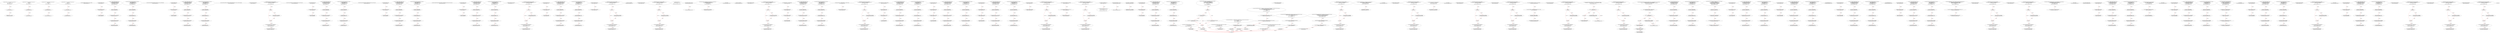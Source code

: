 digraph  {
13 [label="2_ function mul(uint a, uint b) internal pure returns (uint c) {\n        c = a * b;\n        require(a == 0 || c / a == b);\n    }\n13-function_definition-3-6", method="mul(uint a,uint b)", type_label=function_definition];
31 [label="3_ c = a * b;\n31-expression_statement-4-4", method="mul(uint a,uint b)", type_label=expression_statement];
37 [label="4_ require(a == 0 || c / a == b);\n37-expression_statement-5-5", method="mul(uint a,uint b)", type_label=expression_statement];
50 [label="6_ function div(uint a, uint b) internal pure returns (uint c) {\n        require(b > 0);\n        c = a / b;\n    }\n50-function_definition-7-10", method="div(uint a,uint b)", type_label=function_definition];
68 [label="7_ require(b > 0);\n68-expression_statement-8-8", method="div(uint a,uint b)", type_label=expression_statement];
75 [label="8_ c = a / b;\n75-expression_statement-9-9", method="div(uint a,uint b)", type_label=expression_statement];
81 [label="10_ function sub(uint a, uint b) internal pure returns (uint c) {\n        require(b <= a);\n        c = a - b;\n    }\n81-function_definition-11-14", method="sub(uint a,uint b)", type_label=function_definition];
99 [label="11_ require(b <= a);\n99-expression_statement-12-12", method="sub(uint a,uint b)", type_label=expression_statement];
106 [label="12_ c = a - b;\n106-expression_statement-13-13", method="sub(uint a,uint b)", type_label=expression_statement];
112 [label="14_ function add(uint a, uint b) internal pure returns (uint c) {\n        c = a + b;\n        require(c >= a);\n    }\n112-function_definition-15-18", method="add(uint a,uint b)", type_label=function_definition];
130 [label="15_ c = a + b;\n130-expression_statement-16-16", method="add(uint a,uint b)", type_label=expression_statement];
136 [label="16_ require(c >= a);\n136-expression_statement-17-17", method="add(uint a,uint b)", type_label=expression_statement];
146 [label="20_ function totalSupply() public view returns (uint256);\n146-function_definition-21-21", method="totalSupply()", type_label=function_definition];
154 [label="21_ bool claimed_TOD28 = false;\n154-new_variable-22-22", method="", type_label=new_variable];
160 [label="22_ address payable owner_TOD28;\n160-new_variable-23-23", method="", type_label=new_variable];
164 [label="23_ uint256 reward_TOD28;\n164-new_variable-24-24", method="", type_label=new_variable];
168 [label="24_ function setReward_TOD28() public payable {\n        require (!claimed_TOD28);\n        require(msg.sender == owner_TOD28);\n        owner_TOD28.transfer(reward_TOD28);\n        reward_TOD28 = msg.value;\n    }\n168-function_definition-25-30", method="setReward_TOD28()", type_label=function_definition];
173 [label="25_ require (!claimed_TOD28);\n173-expression_statement-26-26", method="setReward_TOD28()", type_label=expression_statement];
179 [label="26_ require(msg.sender == owner_TOD28);\n179-expression_statement-27-27", method="setReward_TOD28()", type_label=expression_statement];
188 [label="27_ owner_TOD28.transfer(reward_TOD28);\n188-expression_statement-28-28", method="setReward_TOD28()", type_label=expression_statement];
195 [label="28_ reward_TOD28 = msg.value;\n195-expression_statement-29-29", method="setReward_TOD28()", type_label=expression_statement];
201 [label="30_ function claimReward_TOD28(uint256 submission) public {\n        require (!claimed_TOD28);\n        require(submission < 10);\n        msg.sender.transfer(reward_TOD28);\n        claimed_TOD28 = true;\n    }\n201-function_definition-31-36", method="claimReward_TOD28(uint256 submission)", type_label=function_definition];
209 [label="31_ require (!claimed_TOD28);\n209-expression_statement-32-32", method="claimReward_TOD28(uint256 submission)", type_label=expression_statement];
215 [label="32_ require(submission < 10);\n215-expression_statement-33-33", method="claimReward_TOD28(uint256 submission)", type_label=expression_statement];
222 [label="33_ msg.sender.transfer(reward_TOD28);\n222-expression_statement-34-34", method="claimReward_TOD28(uint256 submission)", type_label=expression_statement];
231 [label="34_ claimed_TOD28 = true;\n231-expression_statement-35-35", method="claimReward_TOD28(uint256 submission)", type_label=expression_statement];
236 [label="36_ function balanceOf(address tokenOwner) public view returns (uint256 balance);\n236-function_definition-37-37", method="balanceOf(address tokenOwner)", type_label=function_definition];
249 [label="37_ bool claimed_TOD34 = false;\n249-new_variable-38-38", method="", type_label=new_variable];
255 [label="38_ address payable owner_TOD34;\n255-new_variable-39-39", method="", type_label=new_variable];
259 [label="39_ uint256 reward_TOD34;\n259-new_variable-40-40", method="", type_label=new_variable];
263 [label="40_ function setReward_TOD34() public payable {\n        require (!claimed_TOD34);\n        require(msg.sender == owner_TOD34);\n        owner_TOD34.transfer(reward_TOD34);\n        reward_TOD34 = msg.value;\n    }\n263-function_definition-41-46", method="setReward_TOD34()", type_label=function_definition];
268 [label="41_ require (!claimed_TOD34);\n268-expression_statement-42-42", method="setReward_TOD34()", type_label=expression_statement];
274 [label="42_ require(msg.sender == owner_TOD34);\n274-expression_statement-43-43", method="setReward_TOD34()", type_label=expression_statement];
283 [label="43_ owner_TOD34.transfer(reward_TOD34);\n283-expression_statement-44-44", method="setReward_TOD34()", type_label=expression_statement];
290 [label="44_ reward_TOD34 = msg.value;\n290-expression_statement-45-45", method="setReward_TOD34()", type_label=expression_statement];
296 [label="46_ function claimReward_TOD34(uint256 submission) public {\n        require (!claimed_TOD34);\n        require(submission < 10);\n        msg.sender.transfer(reward_TOD34);\n        claimed_TOD34 = true;\n    }\n296-function_definition-47-52", method="claimReward_TOD34(uint256 submission)", type_label=function_definition];
304 [label="47_ require (!claimed_TOD34);\n304-expression_statement-48-48", method="claimReward_TOD34(uint256 submission)", type_label=expression_statement];
310 [label="48_ require(submission < 10);\n310-expression_statement-49-49", method="claimReward_TOD34(uint256 submission)", type_label=expression_statement];
317 [label="49_ msg.sender.transfer(reward_TOD34);\n317-expression_statement-50-50", method="claimReward_TOD34(uint256 submission)", type_label=expression_statement];
326 [label="50_ claimed_TOD34 = true;\n326-expression_statement-51-51", method="claimReward_TOD34(uint256 submission)", type_label=expression_statement];
331 [label="52_ function allowance(address tokenOwner, address spender) public view returns (uint256 remaining);\n331-function_definition-53-53", method="allowance(address tokenOwner,address spender)", type_label=function_definition];
348 [label="53_ address payable winner_TOD21;\n348-new_variable-54-54", method="", type_label=new_variable];
352 [label="54_ function play_TOD21(bytes32 guess) public{\n       if (keccak256(abi.encode(guess)) == keccak256(abi.encode('hello'))) {\n            winner_TOD21 = msg.sender;\n        }\n    }\n352-function_definition-55-59", method="play_TOD21(bytes32 guess)", type_label=function_definition];
360 [label="55_ if\n360-if-56-58", method="play_TOD21(bytes32 guess)", type_label=if];
4301 [label="55_ end_if", method="play_TOD21(bytes32 guess)", type_label=end_if];
382 [label="56_ winner_TOD21 = msg.sender;\n382-expression_statement-57-57", method="play_TOD21(bytes32 guess)", type_label=expression_statement];
388 [label="59_ function getReward_TOD21() payable public{\n       winner_TOD21.transfer(msg.value);\n    }\n388-function_definition-60-62", method="getReward_TOD21()", type_label=function_definition];
393 [label="60_ winner_TOD21.transfer(msg.value);\n393-expression_statement-61-61", method="getReward_TOD21()", type_label=expression_statement];
402 [label="62_ function transfer(address to, uint256 tokens) public returns (bool success);\n402-function_definition-63-63", method="transfer(address to,uint256 tokens)", type_label=function_definition];
418 [label="63_ bool claimed_TOD10 = false;\n418-new_variable-64-64", method="", type_label=new_variable];
424 [label="64_ address payable owner_TOD10;\n424-new_variable-65-65", method="", type_label=new_variable];
428 [label="65_ uint256 reward_TOD10;\n428-new_variable-66-66", method="", type_label=new_variable];
432 [label="66_ function setReward_TOD10() public payable {\n        require (!claimed_TOD10);\n        require(msg.sender == owner_TOD10);\n        owner_TOD10.transfer(reward_TOD10);\n        reward_TOD10 = msg.value;\n    }\n432-function_definition-67-72", method="setReward_TOD10()", type_label=function_definition];
437 [label="67_ require (!claimed_TOD10);\n437-expression_statement-68-68", method="setReward_TOD10()", type_label=expression_statement];
443 [label="68_ require(msg.sender == owner_TOD10);\n443-expression_statement-69-69", method="setReward_TOD10()", type_label=expression_statement];
452 [label="69_ owner_TOD10.transfer(reward_TOD10);\n452-expression_statement-70-70", method="setReward_TOD10()", type_label=expression_statement];
459 [label="70_ reward_TOD10 = msg.value;\n459-expression_statement-71-71", method="setReward_TOD10()", type_label=expression_statement];
465 [label="72_ function claimReward_TOD10(uint256 submission) public {\n        require (!claimed_TOD10);\n        require(submission < 10);\n        msg.sender.transfer(reward_TOD10);\n        claimed_TOD10 = true;\n    }\n465-function_definition-73-78", method="claimReward_TOD10(uint256 submission)", type_label=function_definition];
473 [label="73_ require (!claimed_TOD10);\n473-expression_statement-74-74", method="claimReward_TOD10(uint256 submission)", type_label=expression_statement];
479 [label="74_ require(submission < 10);\n479-expression_statement-75-75", method="claimReward_TOD10(uint256 submission)", type_label=expression_statement];
486 [label="75_ msg.sender.transfer(reward_TOD10);\n486-expression_statement-76-76", method="claimReward_TOD10(uint256 submission)", type_label=expression_statement];
495 [label="76_ claimed_TOD10 = true;\n495-expression_statement-77-77", method="claimReward_TOD10(uint256 submission)", type_label=expression_statement];
500 [label="78_ function approve(address spender, uint256 tokens) public returns (bool success);\n500-function_definition-79-79", method="approve(address spender,uint256 tokens)", type_label=function_definition];
516 [label="79_ bool claimed_TOD22 = false;\n516-new_variable-80-80", method="", type_label=new_variable];
522 [label="80_ address payable owner_TOD22;\n522-new_variable-81-81", method="", type_label=new_variable];
526 [label="81_ uint256 reward_TOD22;\n526-new_variable-82-82", method="", type_label=new_variable];
530 [label="82_ function setReward_TOD22() public payable {\n        require (!claimed_TOD22);\n        require(msg.sender == owner_TOD22);\n        owner_TOD22.transfer(reward_TOD22);\n        reward_TOD22 = msg.value;\n    }\n530-function_definition-83-88", method="setReward_TOD22()", type_label=function_definition];
535 [label="83_ require (!claimed_TOD22);\n535-expression_statement-84-84", method="setReward_TOD22()", type_label=expression_statement];
541 [label="84_ require(msg.sender == owner_TOD22);\n541-expression_statement-85-85", method="setReward_TOD22()", type_label=expression_statement];
550 [label="85_ owner_TOD22.transfer(reward_TOD22);\n550-expression_statement-86-86", method="setReward_TOD22()", type_label=expression_statement];
557 [label="86_ reward_TOD22 = msg.value;\n557-expression_statement-87-87", method="setReward_TOD22()", type_label=expression_statement];
563 [label="88_ function claimReward_TOD22(uint256 submission) public {\n        require (!claimed_TOD22);\n        require(submission < 10);\n        msg.sender.transfer(reward_TOD22);\n        claimed_TOD22 = true;\n    }\n563-function_definition-89-94", method="claimReward_TOD22(uint256 submission)", type_label=function_definition];
571 [label="89_ require (!claimed_TOD22);\n571-expression_statement-90-90", method="claimReward_TOD22(uint256 submission)", type_label=expression_statement];
577 [label="90_ require(submission < 10);\n577-expression_statement-91-91", method="claimReward_TOD22(uint256 submission)", type_label=expression_statement];
584 [label="91_ msg.sender.transfer(reward_TOD22);\n584-expression_statement-92-92", method="claimReward_TOD22(uint256 submission)", type_label=expression_statement];
593 [label="92_ claimed_TOD22 = true;\n593-expression_statement-93-93", method="claimReward_TOD22(uint256 submission)", type_label=expression_statement];
598 [label="94_ function transferFrom(address from, address to, uint256 tokens) public returns (bool success);\n598-function_definition-95-95", method="transferFrom(address from,address to,uint256 tokens)", type_label=function_definition];
618 [label="95_ bool claimed_TOD12 = false;\n618-new_variable-96-96", method="", type_label=new_variable];
624 [label="96_ address payable owner_TOD12;\n624-new_variable-97-97", method="", type_label=new_variable];
628 [label="97_ uint256 reward_TOD12;\n628-new_variable-98-98", method="", type_label=new_variable];
632 [label="98_ function setReward_TOD12() public payable {\n        require (!claimed_TOD12);\n        require(msg.sender == owner_TOD12);\n        owner_TOD12.transfer(reward_TOD12);\n        reward_TOD12 = msg.value;\n    }\n632-function_definition-99-104", method="setReward_TOD12()", type_label=function_definition];
637 [label="99_ require (!claimed_TOD12);\n637-expression_statement-100-100", method="setReward_TOD12()", type_label=expression_statement];
643 [label="100_ require(msg.sender == owner_TOD12);\n643-expression_statement-101-101", method="setReward_TOD12()", type_label=expression_statement];
652 [label="101_ owner_TOD12.transfer(reward_TOD12);\n652-expression_statement-102-102", method="setReward_TOD12()", type_label=expression_statement];
659 [label="102_ reward_TOD12 = msg.value;\n659-expression_statement-103-103", method="setReward_TOD12()", type_label=expression_statement];
665 [label="104_ function claimReward_TOD12(uint256 submission) public {\n        require (!claimed_TOD12);\n        require(submission < 10);\n        msg.sender.transfer(reward_TOD12);\n        claimed_TOD12 = true;\n    }\n665-function_definition-105-110", method="claimReward_TOD12(uint256 submission)", type_label=function_definition];
673 [label="105_ require (!claimed_TOD12);\n673-expression_statement-106-106", method="claimReward_TOD12(uint256 submission)", type_label=expression_statement];
679 [label="106_ require(submission < 10);\n679-expression_statement-107-107", method="claimReward_TOD12(uint256 submission)", type_label=expression_statement];
686 [label="107_ msg.sender.transfer(reward_TOD12);\n686-expression_statement-108-108", method="claimReward_TOD12(uint256 submission)", type_label=expression_statement];
695 [label="108_ claimed_TOD12 = true;\n695-expression_statement-109-109", method="claimReward_TOD12(uint256 submission)", type_label=expression_statement];
700 [label="110_ address payable winner_TOD35;\n700-new_variable-111-111", method="", type_label=new_variable];
704 [label="111_ function play_TOD35(bytes32 guess) public{\n       if (keccak256(abi.encode(guess)) == keccak256(abi.encode('hello'))) {\n            winner_TOD35 = msg.sender;\n        }\n    }\n704-function_definition-112-116", method="play_TOD35(bytes32 guess)", type_label=function_definition];
712 [label="112_ if\n712-if-113-115", method="play_TOD35(bytes32 guess)", type_label=if];
4653 [label="112_ end_if", method="play_TOD35(bytes32 guess)", type_label=end_if];
734 [label="113_ winner_TOD35 = msg.sender;\n734-expression_statement-114-114", method="play_TOD35(bytes32 guess)", type_label=expression_statement];
740 [label="116_ function getReward_TOD35() payable public{\n       winner_TOD35.transfer(msg.value);\n    }\n740-function_definition-117-119", method="getReward_TOD35()", type_label=function_definition];
745 [label="117_ winner_TOD35.transfer(msg.value);\n745-expression_statement-118-118", method="getReward_TOD35()", type_label=expression_statement];
768 [label="120_ bool claimed_TOD40 = false;\n768-new_variable-121-121", method="", type_label=new_variable];
774 [label="121_ address payable owner_TOD40;\n774-new_variable-122-122", method="", type_label=new_variable];
778 [label="122_ uint256 reward_TOD40;\n778-new_variable-123-123", method="", type_label=new_variable];
782 [label="123_ function setReward_TOD40() public payable {\n        require (!claimed_TOD40);\n        require(msg.sender == owner_TOD40);\n        owner_TOD40.transfer(reward_TOD40);\n        reward_TOD40 = msg.value;\n    }\n782-function_definition-124-129", method="setReward_TOD40()", type_label=function_definition];
787 [label="124_ require (!claimed_TOD40);\n787-expression_statement-125-125", method="setReward_TOD40()", type_label=expression_statement];
793 [label="125_ require(msg.sender == owner_TOD40);\n793-expression_statement-126-126", method="setReward_TOD40()", type_label=expression_statement];
802 [label="126_ owner_TOD40.transfer(reward_TOD40);\n802-expression_statement-127-127", method="setReward_TOD40()", type_label=expression_statement];
809 [label="127_ reward_TOD40 = msg.value;\n809-expression_statement-128-128", method="setReward_TOD40()", type_label=expression_statement];
815 [label="129_ function claimReward_TOD40(uint256 submission) public {\n        require (!claimed_TOD40);\n        require(submission < 10);\n        msg.sender.transfer(reward_TOD40);\n        claimed_TOD40 = true;\n    }\n815-function_definition-130-135", method="claimReward_TOD40(uint256 submission)", type_label=function_definition];
823 [label="130_ require (!claimed_TOD40);\n823-expression_statement-131-131", method="claimReward_TOD40(uint256 submission)", type_label=expression_statement];
829 [label="131_ require(submission < 10);\n829-expression_statement-132-132", method="claimReward_TOD40(uint256 submission)", type_label=expression_statement];
836 [label="132_ msg.sender.transfer(reward_TOD40);\n836-expression_statement-133-133", method="claimReward_TOD40(uint256 submission)", type_label=expression_statement];
845 [label="133_ claimed_TOD40 = true;\n845-expression_statement-134-134", method="claimReward_TOD40(uint256 submission)", type_label=expression_statement];
867 [label="138_ address payable public owner;\n867-new_variable-139-139", method="", type_label=new_variable];
872 [label="139_ address payable winner_TOD33;\n872-new_variable-140-140", method="", type_label=new_variable];
876 [label="140_ function play_TOD33(bytes32 guess) public{\n       if (keccak256(abi.encode(guess)) == keccak256(abi.encode('hello'))) {\n            winner_TOD33 = msg.sender;\n        }\n    }\n876-function_definition-141-145", method="play_TOD33(bytes32 guess)", type_label=function_definition];
884 [label="141_ if\n884-if-142-144", method="play_TOD33(bytes32 guess)", type_label=if];
4825 [label="141_ end_if", method="play_TOD33(bytes32 guess)", type_label=end_if];
906 [label="142_ winner_TOD33 = msg.sender;\n906-expression_statement-143-143", method="play_TOD33(bytes32 guess)", type_label=expression_statement];
912 [label="145_ function getReward_TOD33() payable public{\n       winner_TOD33.transfer(msg.value);\n    }\n912-function_definition-146-148", method="getReward_TOD33()", type_label=function_definition];
917 [label="146_ winner_TOD33.transfer(msg.value);\n917-expression_statement-147-147", method="getReward_TOD33()", type_label=expression_statement];
938 [label="150_ owner = msg.sender;\n938-expression_statement-151-151", method="", type_label=expression_statement];
944 [label="152_ address payable winner_TOD11;\n944-new_variable-153-153", method="", type_label=new_variable];
948 [label="153_ function play_TOD11(bytes32 guess) public{\n       if (keccak256(abi.encode(guess)) == keccak256(abi.encode('hello'))) {\n            winner_TOD11 = msg.sender;\n        }\n    }\n948-function_definition-154-158", method="play_TOD11(bytes32 guess)", type_label=function_definition];
956 [label="154_ if\n956-if-155-157", method="play_TOD11(bytes32 guess)", type_label=if];
4897 [label="154_ end_if", method="play_TOD11(bytes32 guess)", type_label=end_if];
978 [label="155_ winner_TOD11 = msg.sender;\n978-expression_statement-156-156", method="play_TOD11(bytes32 guess)", type_label=expression_statement];
984 [label="158_ function getReward_TOD11() payable public{\n       winner_TOD11.transfer(msg.value);\n    }\n984-function_definition-159-161", method="getReward_TOD11()", type_label=function_definition];
989 [label="159_ winner_TOD11.transfer(msg.value);\n989-expression_statement-160-160", method="getReward_TOD11()", type_label=expression_statement];
998 [label="161_ modifier onlyOwner() {\n        require(msg.sender == owner);\n        _;\n    }\n998-expression_statement-162-165", method="", type_label=expression_statement];
1001 [label="162_ require(msg.sender == owner);\n1001-expression_statement-163-163", method="", type_label=expression_statement];
1010 [label="163_ _;\n1010-expression_statement-164-164", method="", type_label=expression_statement];
1012 [label="165_ function transferOwnership(address payable newOwner) public onlyOwner {\n        require(newOwner != address(0));\n        emit OwnershipTransferred(owner, newOwner);\n        owner = newOwner;\n    }\n1012-function_definition-166-170", method="transferOwnership(address payable newOwner)", type_label=function_definition];
1019 [label="165_ onlyOwner\n1019-expression_statement-166-166", method="transferOwnership(address payable newOwner)", type_label=expression_statement];
1022 [label="166_ require(newOwner != address(0));\n1022-expression_statement-167-167", method="transferOwnership(address payable newOwner)", type_label=expression_statement];
1037 [label="168_ owner = newOwner;\n1037-expression_statement-169-169", method="transferOwnership(address payable newOwner)", type_label=expression_statement];
1041 [label="170_ address payable winner_TOD1;\n1041-new_variable-171-171", method="", type_label=new_variable];
1045 [label="171_ function play_TOD1(bytes32 guess) public{\n       if (keccak256(abi.encode(guess)) == keccak256(abi.encode('hello'))) {\n            winner_TOD1 = msg.sender;\n        }\n    }\n1045-function_definition-172-176", method="play_TOD1(bytes32 guess)", type_label=function_definition];
1053 [label="172_ if\n1053-if-173-175", method="play_TOD1(bytes32 guess)", type_label=if];
4994 [label="172_ end_if", method="play_TOD1(bytes32 guess)", type_label=end_if];
1075 [label="173_ winner_TOD1 = msg.sender;\n1075-expression_statement-174-174", method="play_TOD1(bytes32 guess)", type_label=expression_statement];
1081 [label="176_ function getReward_TOD1() payable public{\n       winner_TOD1.transfer(msg.value);\n    }\n1081-function_definition-177-179", method="getReward_TOD1()", type_label=function_definition];
1086 [label="177_ winner_TOD1.transfer(msg.value);\n1086-expression_statement-178-178", method="getReward_TOD1()", type_label=expression_statement];
1109 [label="182_ mapping (address => uint256) balances;\n1109-new_variable-183-183", method="", type_label=new_variable];
1115 [label="183_ bool claimed_TOD18 = false;\n1115-new_variable-184-184", method="", type_label=new_variable];
1121 [label="184_ address payable owner_TOD18;\n1121-new_variable-185-185", method="", type_label=new_variable];
1125 [label="185_ uint256 reward_TOD18;\n1125-new_variable-186-186", method="", type_label=new_variable];
1129 [label="186_ function setReward_TOD18() public payable {\n        require (!claimed_TOD18);\n        require(msg.sender == owner_TOD18);\n        owner_TOD18.transfer(reward_TOD18);\n        reward_TOD18 = msg.value;\n    }\n1129-function_definition-187-192", method="setReward_TOD18()", type_label=function_definition];
1134 [label="187_ require (!claimed_TOD18);\n1134-expression_statement-188-188", method="setReward_TOD18()", type_label=expression_statement];
1140 [label="188_ require(msg.sender == owner_TOD18);\n1140-expression_statement-189-189", method="setReward_TOD18()", type_label=expression_statement];
1149 [label="189_ owner_TOD18.transfer(reward_TOD18);\n1149-expression_statement-190-190", method="setReward_TOD18()", type_label=expression_statement];
1156 [label="190_ reward_TOD18 = msg.value;\n1156-expression_statement-191-191", method="setReward_TOD18()", type_label=expression_statement];
1162 [label="192_ function claimReward_TOD18(uint256 submission) public {\n        require (!claimed_TOD18);\n        require(submission < 10);\n        msg.sender.transfer(reward_TOD18);\n        claimed_TOD18 = true;\n    }\n1162-function_definition-193-198", method="claimReward_TOD18(uint256 submission)", type_label=function_definition];
1170 [label="193_ require (!claimed_TOD18);\n1170-expression_statement-194-194", method="claimReward_TOD18(uint256 submission)", type_label=expression_statement];
1176 [label="194_ require(submission < 10);\n1176-expression_statement-195-195", method="claimReward_TOD18(uint256 submission)", type_label=expression_statement];
1183 [label="195_ msg.sender.transfer(reward_TOD18);\n1183-expression_statement-196-196", method="claimReward_TOD18(uint256 submission)", type_label=expression_statement];
1192 [label="196_ claimed_TOD18 = true;\n1192-expression_statement-197-197", method="claimReward_TOD18(uint256 submission)", type_label=expression_statement];
1197 [label="198_ mapping (address => mapping (address => uint256)) allowed;\n1197-new_variable-199-199", method="", type_label=new_variable];
1205 [label="199_ address payable winner_TOD29;\n1205-new_variable-200-200", method="", type_label=new_variable];
1209 [label="200_ function play_TOD29(bytes32 guess) public{\n       if (keccak256(abi.encode(guess)) == keccak256(abi.encode('hello'))) {\n            winner_TOD29 = msg.sender;\n        }\n    }\n1209-function_definition-201-205", method="play_TOD29(bytes32 guess)", type_label=function_definition];
1217 [label="201_ if\n1217-if-202-204", method="play_TOD29(bytes32 guess)", type_label=if];
5158 [label="201_ end_if", method="play_TOD29(bytes32 guess)", type_label=end_if];
1239 [label="202_ winner_TOD29 = msg.sender;\n1239-expression_statement-203-203", method="play_TOD29(bytes32 guess)", type_label=expression_statement];
1245 [label="205_ function getReward_TOD29() payable public{\n       winner_TOD29.transfer(msg.value);\n    }\n1245-function_definition-206-208", method="getReward_TOD29()", type_label=function_definition];
1250 [label="206_ winner_TOD29.transfer(msg.value);\n1250-expression_statement-207-207", method="getReward_TOD29()", type_label=expression_statement];
1259 [label="208_ string public name = \"Exclusive Platform\";\n1259-new_variable-209-209", method="", type_label=new_variable];
1266 [label="209_ bool claimed_TOD6 = false;\n1266-new_variable-210-210", method="", type_label=new_variable];
1272 [label="210_ address payable owner_TOD6;\n1272-new_variable-211-211", method="", type_label=new_variable];
1276 [label="211_ uint256 reward_TOD6;\n1276-new_variable-212-212", method="", type_label=new_variable];
1280 [label="212_ function setReward_TOD6() public payable {\n        require (!claimed_TOD6);\n        require(msg.sender == owner_TOD6);\n        owner_TOD6.transfer(reward_TOD6);\n        reward_TOD6 = msg.value;\n    }\n1280-function_definition-213-218", method="setReward_TOD6()", type_label=function_definition];
1285 [label="213_ require (!claimed_TOD6);\n1285-expression_statement-214-214", method="setReward_TOD6()", type_label=expression_statement];
1291 [label="214_ require(msg.sender == owner_TOD6);\n1291-expression_statement-215-215", method="setReward_TOD6()", type_label=expression_statement];
1300 [label="215_ owner_TOD6.transfer(reward_TOD6);\n1300-expression_statement-216-216", method="setReward_TOD6()", type_label=expression_statement];
1307 [label="216_ reward_TOD6 = msg.value;\n1307-expression_statement-217-217", method="setReward_TOD6()", type_label=expression_statement];
1313 [label="218_ function claimReward_TOD6(uint256 submission) public {\n        require (!claimed_TOD6);\n        require(submission < 10);\n        msg.sender.transfer(reward_TOD6);\n        claimed_TOD6 = true;\n    }\n1313-function_definition-219-224", method="claimReward_TOD6(uint256 submission)", type_label=function_definition];
1321 [label="219_ require (!claimed_TOD6);\n1321-expression_statement-220-220", method="claimReward_TOD6(uint256 submission)", type_label=expression_statement];
1327 [label="220_ require(submission < 10);\n1327-expression_statement-221-221", method="claimReward_TOD6(uint256 submission)", type_label=expression_statement];
1334 [label="221_ msg.sender.transfer(reward_TOD6);\n1334-expression_statement-222-222", method="claimReward_TOD6(uint256 submission)", type_label=expression_statement];
1343 [label="222_ claimed_TOD6 = true;\n1343-expression_statement-223-223", method="claimReward_TOD6(uint256 submission)", type_label=expression_statement];
1348 [label="224_ string public symbol = \"XPL\";\n1348-new_variable-225-225", method="", type_label=new_variable];
1355 [label="225_ bool claimed_TOD16 = false;\n1355-new_variable-226-226", method="", type_label=new_variable];
1361 [label="226_ address payable owner_TOD16;\n1361-new_variable-227-227", method="", type_label=new_variable];
1365 [label="227_ uint256 reward_TOD16;\n1365-new_variable-228-228", method="", type_label=new_variable];
1369 [label="228_ function setReward_TOD16() public payable {\n        require (!claimed_TOD16);\n        require(msg.sender == owner_TOD16);\n        owner_TOD16.transfer(reward_TOD16);\n        reward_TOD16 = msg.value;\n    }\n1369-function_definition-229-234", method="setReward_TOD16()", type_label=function_definition];
1374 [label="229_ require (!claimed_TOD16);\n1374-expression_statement-230-230", method="setReward_TOD16()", type_label=expression_statement];
1380 [label="230_ require(msg.sender == owner_TOD16);\n1380-expression_statement-231-231", method="setReward_TOD16()", type_label=expression_statement];
1389 [label="231_ owner_TOD16.transfer(reward_TOD16);\n1389-expression_statement-232-232", method="setReward_TOD16()", type_label=expression_statement];
1396 [label="232_ reward_TOD16 = msg.value;\n1396-expression_statement-233-233", method="setReward_TOD16()", type_label=expression_statement];
1402 [label="234_ function claimReward_TOD16(uint256 submission) public {\n        require (!claimed_TOD16);\n        require(submission < 10);\n        msg.sender.transfer(reward_TOD16);\n        claimed_TOD16 = true;\n    }\n1402-function_definition-235-240", method="claimReward_TOD16(uint256 submission)", type_label=function_definition];
1410 [label="235_ require (!claimed_TOD16);\n1410-expression_statement-236-236", method="claimReward_TOD16(uint256 submission)", type_label=expression_statement];
1416 [label="236_ require(submission < 10);\n1416-expression_statement-237-237", method="claimReward_TOD16(uint256 submission)", type_label=expression_statement];
1423 [label="237_ msg.sender.transfer(reward_TOD16);\n1423-expression_statement-238-238", method="claimReward_TOD16(uint256 submission)", type_label=expression_statement];
1432 [label="238_ claimed_TOD16 = true;\n1432-expression_statement-239-239", method="claimReward_TOD16(uint256 submission)", type_label=expression_statement];
1437 [label="240_ uint256 public decimals = 8;\n1437-new_variable-241-241", method="", type_label=new_variable];
1443 [label="241_ bool claimed_TOD24 = false;\n1443-new_variable-242-242", method="", type_label=new_variable];
1449 [label="242_ address payable owner_TOD24;\n1449-new_variable-243-243", method="", type_label=new_variable];
1453 [label="243_ uint256 reward_TOD24;\n1453-new_variable-244-244", method="", type_label=new_variable];
1457 [label="244_ function setReward_TOD24() public payable {\n        require (!claimed_TOD24);\n        require(msg.sender == owner_TOD24);\n        owner_TOD24.transfer(reward_TOD24);\n        reward_TOD24 = msg.value;\n    }\n1457-function_definition-245-250", method="setReward_TOD24()", type_label=function_definition];
1462 [label="245_ require (!claimed_TOD24);\n1462-expression_statement-246-246", method="setReward_TOD24()", type_label=expression_statement];
1468 [label="246_ require(msg.sender == owner_TOD24);\n1468-expression_statement-247-247", method="setReward_TOD24()", type_label=expression_statement];
1477 [label="247_ owner_TOD24.transfer(reward_TOD24);\n1477-expression_statement-248-248", method="setReward_TOD24()", type_label=expression_statement];
1484 [label="248_ reward_TOD24 = msg.value;\n1484-expression_statement-249-249", method="setReward_TOD24()", type_label=expression_statement];
1490 [label="250_ function claimReward_TOD24(uint256 submission) public {\n        require (!claimed_TOD24);\n        require(submission < 10);\n        msg.sender.transfer(reward_TOD24);\n        claimed_TOD24 = true;\n    }\n1490-function_definition-251-256", method="claimReward_TOD24(uint256 submission)", type_label=function_definition];
1498 [label="251_ require (!claimed_TOD24);\n1498-expression_statement-252-252", method="claimReward_TOD24(uint256 submission)", type_label=expression_statement];
1504 [label="252_ require(submission < 10);\n1504-expression_statement-253-253", method="claimReward_TOD24(uint256 submission)", type_label=expression_statement];
1511 [label="253_ msg.sender.transfer(reward_TOD24);\n1511-expression_statement-254-254", method="claimReward_TOD24(uint256 submission)", type_label=expression_statement];
1520 [label="254_ claimed_TOD24 = true;\n1520-expression_statement-255-255", method="claimReward_TOD24(uint256 submission)", type_label=expression_statement];
1525 [label="256_ uint256 public _totalSupply;\n1525-new_variable-257-257", method="", type_label=new_variable];
1530 [label="257_ address payable winner_TOD5;\n1530-new_variable-258-258", method="", type_label=new_variable];
1534 [label="258_ function play_TOD5(bytes32 guess) public{\n       if (keccak256(abi.encode(guess)) == keccak256(abi.encode('hello'))) {\n            winner_TOD5 = msg.sender;\n        }\n    }\n1534-function_definition-259-263", method="play_TOD5(bytes32 guess)", type_label=function_definition];
1542 [label="259_ if\n1542-if-260-262", method="play_TOD5(bytes32 guess)", type_label=if];
5483 [label="259_ end_if", method="play_TOD5(bytes32 guess)", type_label=end_if];
1564 [label="260_ winner_TOD5 = msg.sender;\n1564-expression_statement-261-261", method="play_TOD5(bytes32 guess)", type_label=expression_statement];
1570 [label="263_ function getReward_TOD5() payable public{\n       winner_TOD5.transfer(msg.value);\n    }\n1570-function_definition-264-266", method="getReward_TOD5()", type_label=function_definition];
1575 [label="264_ winner_TOD5.transfer(msg.value);\n1575-expression_statement-265-265", method="getReward_TOD5()", type_label=expression_statement];
1584 [label="266_ uint256 public XPLPerEther = 8000000e8;\n1584-new_variable-267-267", method="", type_label=new_variable];
1590 [label="267_ uint256 public minimumBuy = 1 ether / 100;\n1590-new_variable-268-268", method="", type_label=new_variable];
1599 [label="268_ address payable winner_TOD15;\n1599-new_variable-269-269", method="", type_label=new_variable];
1603 [label="269_ function play_TOD15(bytes32 guess) public{\n       if (keccak256(abi.encode(guess)) == keccak256(abi.encode('hello'))) {\n            winner_TOD15 = msg.sender;\n        }\n    }\n1603-function_definition-270-274", method="play_TOD15(bytes32 guess)", type_label=function_definition];
1611 [label="270_ if\n1611-if-271-273", method="play_TOD15(bytes32 guess)", type_label=if];
5552 [label="270_ end_if", method="play_TOD15(bytes32 guess)", type_label=end_if];
1633 [label="271_ winner_TOD15 = msg.sender;\n1633-expression_statement-272-272", method="play_TOD15(bytes32 guess)", type_label=expression_statement];
1639 [label="274_ function getReward_TOD15() payable public{\n       winner_TOD15.transfer(msg.value);\n    }\n1639-function_definition-275-277", method="getReward_TOD15()", type_label=function_definition];
1644 [label="275_ winner_TOD15.transfer(msg.value);\n1644-expression_statement-276-276", method="getReward_TOD15()", type_label=expression_statement];
1653 [label="277_ bool public crowdsaleIsOn = true;\n1653-new_variable-278-278", method="", type_label=new_variable];
1660 [label="278_ modifier onlyPayloadSize(uint size) {\n        assert(msg.data.length >= size + 4);\n        _;\n    }\n1660-expression_statement-279-282", method="", type_label=expression_statement];
1667 [label="279_ assert(msg.data.length >= size + 4);\n1667-expression_statement-280-280", method="", type_label=expression_statement];
1680 [label="280_ _;\n1680-expression_statement-281-281", method="", type_label=expression_statement];
1684 [label="283_ _totalSupply = 10000000000e8;\n1684-expression_statement-284-284", method="", type_label=expression_statement];
1688 [label="284_ balances[owner] = _totalSupply;\n1688-expression_statement-285-285", method="", type_label=expression_statement];
1704 [label="287_ bool claimed_TOD2 = false;\n1704-new_variable-288-288", method="", type_label=new_variable];
1710 [label="288_ address payable owner_TOD2;\n1710-new_variable-289-289", method="", type_label=new_variable];
1714 [label="289_ uint256 reward_TOD2;\n1714-new_variable-290-290", method="", type_label=new_variable];
1718 [label="290_ function setReward_TOD2() public payable {\n        require (!claimed_TOD2);\n        require(msg.sender == owner_TOD2);\n        owner_TOD2.transfer(reward_TOD2);\n        reward_TOD2 = msg.value;\n    }\n1718-function_definition-291-296", method="setReward_TOD2()", type_label=function_definition];
1723 [label="291_ require (!claimed_TOD2);\n1723-expression_statement-292-292", method="setReward_TOD2()", type_label=expression_statement];
1729 [label="292_ require(msg.sender == owner_TOD2);\n1729-expression_statement-293-293", method="setReward_TOD2()", type_label=expression_statement];
1738 [label="293_ owner_TOD2.transfer(reward_TOD2);\n1738-expression_statement-294-294", method="setReward_TOD2()", type_label=expression_statement];
1745 [label="294_ reward_TOD2 = msg.value;\n1745-expression_statement-295-295", method="setReward_TOD2()", type_label=expression_statement];
1751 [label="296_ function claimReward_TOD2(uint256 submission) public {\n        require (!claimed_TOD2);\n        require(submission < 10);\n        msg.sender.transfer(reward_TOD2);\n        claimed_TOD2 = true;\n    }\n1751-function_definition-297-302", method="claimReward_TOD2(uint256 submission)", type_label=function_definition];
1759 [label="297_ require (!claimed_TOD2);\n1759-expression_statement-298-298", method="claimReward_TOD2(uint256 submission)", type_label=expression_statement];
1765 [label="298_ require(submission < 10);\n1765-expression_statement-299-299", method="claimReward_TOD2(uint256 submission)", type_label=expression_statement];
1772 [label="299_ msg.sender.transfer(reward_TOD2);\n1772-expression_statement-300-300", method="claimReward_TOD2(uint256 submission)", type_label=expression_statement];
1781 [label="300_ claimed_TOD2 = true;\n1781-expression_statement-301-301", method="claimReward_TOD2(uint256 submission)", type_label=expression_statement];
1786 [label="302_ function totalSupply() public view returns (uint256) {\n        return _totalSupply;\n    }\n1786-function_definition-303-305", method="totalSupply()", type_label=function_definition];
1795 [label="303_ return _totalSupply;\n1795-return-304-304", method="totalSupply()", type_label=return];
1797 [label="305_ address payable winner_TOD17;\n1797-new_variable-306-306", method="", type_label=new_variable];
1801 [label="306_ function play_TOD17(bytes32 guess) public{\n       if (keccak256(abi.encode(guess)) == keccak256(abi.encode('hello'))) {\n            winner_TOD17 = msg.sender;\n        }\n    }\n1801-function_definition-307-311", method="play_TOD17(bytes32 guess)", type_label=function_definition];
1809 [label="307_ if\n1809-if-308-310", method="play_TOD17(bytes32 guess)", type_label=if];
5750 [label="307_ end_if", method="play_TOD17(bytes32 guess)", type_label=end_if];
1831 [label="308_ winner_TOD17 = msg.sender;\n1831-expression_statement-309-309", method="play_TOD17(bytes32 guess)", type_label=expression_statement];
1837 [label="311_ function getReward_TOD17() payable public{\n       winner_TOD17.transfer(msg.value);\n    }\n1837-function_definition-312-314", method="getReward_TOD17()", type_label=function_definition];
1842 [label="312_ winner_TOD17.transfer(msg.value);\n1842-expression_statement-313-313", method="getReward_TOD17()", type_label=expression_statement];
1851 [label="314_ function updateXPLPerEther(uint _XPLPerEther) public onlyOwner {        \n        emit NewPrice(owner, XPLPerEther, _XPLPerEther);\n        XPLPerEther = _XPLPerEther;\n    }\n1851-function_definition-315-318", method="updateXPLPerEther(uint _XPLPerEther)", type_label=function_definition];
1858 [label="314_ onlyOwner\n1858-expression_statement-315-315", method="updateXPLPerEther(uint _XPLPerEther)", type_label=expression_statement];
1869 [label="316_ XPLPerEther = _XPLPerEther;\n1869-expression_statement-317-317", method="updateXPLPerEther(uint _XPLPerEther)", type_label=expression_statement];
1873 [label="318_ address payable winner_TOD37;\n1873-new_variable-319-319", method="", type_label=new_variable];
1877 [label="319_ function play_TOD37(bytes32 guess) public{\n       if (keccak256(abi.encode(guess)) == keccak256(abi.encode('hello'))) {\n            winner_TOD37 = msg.sender;\n        }\n    }\n1877-function_definition-320-324", method="play_TOD37(bytes32 guess)", type_label=function_definition];
1885 [label="320_ if\n1885-if-321-323", method="play_TOD37(bytes32 guess)", type_label=if];
5826 [label="320_ end_if", method="play_TOD37(bytes32 guess)", type_label=end_if];
1907 [label="321_ winner_TOD37 = msg.sender;\n1907-expression_statement-322-322", method="play_TOD37(bytes32 guess)", type_label=expression_statement];
1913 [label="324_ function getReward_TOD37() payable public{\n       winner_TOD37.transfer(msg.value);\n    }\n1913-function_definition-325-327", method="getReward_TOD37()", type_label=function_definition];
1918 [label="325_ winner_TOD37.transfer(msg.value);\n1918-expression_statement-326-326", method="getReward_TOD37()", type_label=expression_statement];
1927 [label="327_ function switchCrowdsale() public onlyOwner {\n        crowdsaleIsOn = !(crowdsaleIsOn);\n    }\n1927-function_definition-328-330", method="switchCrowdsale()", type_label=function_definition];
1930 [label="327_ onlyOwner\n1930-expression_statement-328-328", method="switchCrowdsale()", type_label=expression_statement];
1933 [label="328_ crowdsaleIsOn = !(crowdsaleIsOn);\n1933-expression_statement-329-329", method="switchCrowdsale()", type_label=expression_statement];
1939 [label="330_ address payable winner_TOD3;\n1939-new_variable-331-331", method="", type_label=new_variable];
1943 [label="331_ function play_TOD3(bytes32 guess) public{\n       if (keccak256(abi.encode(guess)) == keccak256(abi.encode('hello'))) {\n            winner_TOD3 = msg.sender;\n        }\n    }\n1943-function_definition-332-336", method="play_TOD3(bytes32 guess)", type_label=function_definition];
1951 [label="332_ if\n1951-if-333-335", method="play_TOD3(bytes32 guess)", type_label=if];
5892 [label="332_ end_if", method="play_TOD3(bytes32 guess)", type_label=end_if];
1973 [label="333_ winner_TOD3 = msg.sender;\n1973-expression_statement-334-334", method="play_TOD3(bytes32 guess)", type_label=expression_statement];
1979 [label="336_ function getReward_TOD3() payable public{\n       winner_TOD3.transfer(msg.value);\n    }\n1979-function_definition-337-339", method="getReward_TOD3()", type_label=function_definition];
1984 [label="337_ winner_TOD3.transfer(msg.value);\n1984-expression_statement-338-338", method="getReward_TOD3()", type_label=expression_statement];
1993 [label="339_ function getBonus(uint256 _amount) internal view returns (uint256) {\n        if (_amount >= XPLPerEther.mul(5)) {\n            return ((20 * _amount).div(100)).add(_amount);  \n        } else if (_amount >= XPLPerEther) {\n            return ((5 * _amount).div(100)).add(_amount);  \n        }\n        return _amount;\n    }\n1993-function_definition-340-347", method="getBonus(uint256 _amount)", type_label=function_definition];
2006 [label="340_ if\n2006-if-341-345", method="getBonus(uint256 _amount)", type_label=if];
5947 [label="340_ end_if", method="getBonus(uint256 _amount)", type_label=end_if];
2016 [label="341_ return ((20 * _amount).div(100)).add(_amount);\n2016-return-342-342", method="getBonus(uint256 _amount)", type_label=return];
2032 [label="342_ if__amount >= XPLPerEther\n2032-if-343-345", method="getBonus(uint256 _amount)", type_label=if];
2037 [label="343_ return ((5 * _amount).div(100)).add(_amount);\n2037-return-344-344", method="getBonus(uint256 _amount)", type_label=return];
2053 [label="345_ return _amount;\n2053-return-346-346", method="getBonus(uint256 _amount)", type_label=return];
2055 [label="347_ address payable winner_TOD9;\n2055-new_variable-348-348", method="", type_label=new_variable];
2059 [label="348_ function play_TOD9(bytes32 guess) public{\n       if (keccak256(abi.encode(guess)) == keccak256(abi.encode('hello'))) {\n            winner_TOD9 = msg.sender;\n        }\n    }\n2059-function_definition-349-353", method="play_TOD9(bytes32 guess)", type_label=function_definition];
2067 [label="349_ if\n2067-if-350-352", method="play_TOD9(bytes32 guess)", type_label=if];
6008 [label="349_ end_if", method="play_TOD9(bytes32 guess)", type_label=end_if];
2089 [label="350_ winner_TOD9 = msg.sender;\n2089-expression_statement-351-351", method="play_TOD9(bytes32 guess)", type_label=expression_statement];
2095 [label="353_ function getReward_TOD9() payable public{\n       winner_TOD9.transfer(msg.value);\n    }\n2095-function_definition-354-356", method="getReward_TOD9()", type_label=function_definition];
2100 [label="354_ winner_TOD9.transfer(msg.value);\n2100-expression_statement-355-355", method="getReward_TOD9()", type_label=expression_statement];
2113 [label="357_ require(crowdsaleIsOn && msg.value >= minimumBuy);\n2113-expression_statement-358-358", method="", type_label=expression_statement];
2124 [label="358_ uint256 totalBuy =  (XPLPerEther.mul(msg.value)).div(1 ether);\n2124-new_variable-359-359", method="", type_label=new_variable];
2144 [label="359_ totalBuy = getBonus(totalBuy);\n2144-expression_statement-360-360", method="", type_label=expression_statement];
2151 [label="360_ doTransfer(owner, msg.sender, totalBuy);\n2151-expression_statement-361-361", method="", type_label=expression_statement];
2162 [label="362_ address payable winner_TOD25;\n2162-new_variable-363-363", method="", type_label=new_variable];
2166 [label="363_ function play_TOD25(bytes32 guess) public{\n       if (keccak256(abi.encode(guess)) == keccak256(abi.encode('hello'))) {\n            winner_TOD25 = msg.sender;\n        }\n    }\n2166-function_definition-364-368", method="play_TOD25(bytes32 guess)", type_label=function_definition];
2174 [label="364_ if\n2174-if-365-367", method="play_TOD25(bytes32 guess)", type_label=if];
6115 [label="364_ end_if", method="play_TOD25(bytes32 guess)", type_label=end_if];
2196 [label="365_ winner_TOD25 = msg.sender;\n2196-expression_statement-366-366", method="play_TOD25(bytes32 guess)", type_label=expression_statement];
2202 [label="368_ function getReward_TOD25() payable public{\n       winner_TOD25.transfer(msg.value);\n    }\n2202-function_definition-369-371", method="getReward_TOD25()", type_label=function_definition];
2207 [label="369_ winner_TOD25.transfer(msg.value);\n2207-expression_statement-370-370", method="getReward_TOD25()", type_label=expression_statement];
2216 [label="371_ function distribute(address[] calldata _addresses, uint256 _amount) external {        \n        for (uint i = 0; i < _addresses.length; i++) {transfer(_addresses[i], _amount);}\n    }\n2216-function_definition-372-374", method="distribute(address[] calldata _addresses,uint256 _amount)", type_label=function_definition];
2229 [label="372_ for(i < _addresses.length;;i++)\n2229-for-373-373", method="distribute(address[] calldata _addresses,uint256 _amount)", type_label=for];
6170 [label="372_ end_loop", method="distribute(address[] calldata _addresses,uint256 _amount)", type_label=end_loop];
2242 [label="372_ i++\n2242-expression_statement-373-373", method="distribute(address[] calldata _addresses,uint256 _amount)", type_label=expression_statement];
2245 [label="372_ transfer(_addresses[i], _amount);\n2245-expression_statement-373-373", method="distribute(address[] calldata _addresses,uint256 _amount)", type_label=expression_statement];
2254 [label="374_ address payable winner_TOD19;\n2254-new_variable-375-375", method="", type_label=new_variable];
2258 [label="375_ function play_TOD19(bytes32 guess) public{\n       if (keccak256(abi.encode(guess)) == keccak256(abi.encode('hello'))) {\n            winner_TOD19 = msg.sender;\n        }\n    }\n2258-function_definition-376-380", method="play_TOD19(bytes32 guess)", type_label=function_definition];
2266 [label="376_ if\n2266-if-377-379", method="play_TOD19(bytes32 guess)", type_label=if];
6207 [label="376_ end_if", method="play_TOD19(bytes32 guess)", type_label=end_if];
2288 [label="377_ winner_TOD19 = msg.sender;\n2288-expression_statement-378-378", method="play_TOD19(bytes32 guess)", type_label=expression_statement];
2294 [label="380_ function getReward_TOD19() payable public{\n       winner_TOD19.transfer(msg.value);\n    }\n2294-function_definition-381-383", method="getReward_TOD19()", type_label=function_definition];
2299 [label="381_ winner_TOD19.transfer(msg.value);\n2299-expression_statement-382-382", method="getReward_TOD19()", type_label=expression_statement];
2308 [label="383_ function distributeWithAmount(address[] calldata _addresses, uint256[] calldata _amounts) external {\n        require(_addresses.length == _amounts.length);\n        for (uint i = 0; i < _addresses.length; i++) {transfer(_addresses[i], _amounts[i]);}\n    }\n2308-function_definition-384-387", method="distributeWithAmount(address[] calldata _addresses,uint256[] calldata _amounts)", type_label=function_definition];
2322 [label="384_ require(_addresses.length == _amounts.length);\n2322-expression_statement-385-385", method="distributeWithAmount(address[] calldata _addresses,uint256[] calldata _amounts)", type_label=expression_statement];
2333 [label="385_ for(i < _addresses.length;;i++)\n2333-for-386-386", method="distributeWithAmount(address[] calldata _addresses,uint256[] calldata _amounts)", type_label=for];
6274 [label="385_ end_loop", method="distributeWithAmount(address[] calldata _addresses,uint256[] calldata _amounts)", type_label=end_loop];
2346 [label="385_ i++\n2346-expression_statement-386-386", method="distributeWithAmount(address[] calldata _addresses,uint256[] calldata _amounts)", type_label=expression_statement];
2349 [label="385_ transfer(_addresses[i], _amounts[i]);\n2349-expression_statement-386-386", method="distributeWithAmount(address[] calldata _addresses,uint256[] calldata _amounts)", type_label=expression_statement];
2360 [label="387_ bool claimed_TOD26 = false;\n2360-new_variable-388-388", method="", type_label=new_variable];
2366 [label="388_ address payable owner_TOD26;\n2366-new_variable-389-389", method="", type_label=new_variable];
2370 [label="389_ uint256 reward_TOD26;\n2370-new_variable-390-390", method="", type_label=new_variable];
2374 [label="390_ function setReward_TOD26() public payable {\n        require (!claimed_TOD26);\n        require(msg.sender == owner_TOD26);\n        owner_TOD26.transfer(reward_TOD26);\n        reward_TOD26 = msg.value;\n    }\n2374-function_definition-391-396", method="setReward_TOD26()", type_label=function_definition];
2379 [label="391_ require (!claimed_TOD26);\n2379-expression_statement-392-392", method="setReward_TOD26()", type_label=expression_statement];
2385 [label="392_ require(msg.sender == owner_TOD26);\n2385-expression_statement-393-393", method="setReward_TOD26()", type_label=expression_statement];
2394 [label="393_ owner_TOD26.transfer(reward_TOD26);\n2394-expression_statement-394-394", method="setReward_TOD26()", type_label=expression_statement];
2401 [label="394_ reward_TOD26 = msg.value;\n2401-expression_statement-395-395", method="setReward_TOD26()", type_label=expression_statement];
2407 [label="396_ function claimReward_TOD26(uint256 submission) public {\n        require (!claimed_TOD26);\n        require(submission < 10);\n        msg.sender.transfer(reward_TOD26);\n        claimed_TOD26 = true;\n    }\n2407-function_definition-397-402", method="claimReward_TOD26(uint256 submission)", type_label=function_definition];
2415 [label="397_ require (!claimed_TOD26);\n2415-expression_statement-398-398", method="claimReward_TOD26(uint256 submission)", type_label=expression_statement];
2421 [label="398_ require(submission < 10);\n2421-expression_statement-399-399", method="claimReward_TOD26(uint256 submission)", type_label=expression_statement];
2428 [label="399_ msg.sender.transfer(reward_TOD26);\n2428-expression_statement-400-400", method="claimReward_TOD26(uint256 submission)", type_label=expression_statement];
2437 [label="400_ claimed_TOD26 = true;\n2437-expression_statement-401-401", method="claimReward_TOD26(uint256 submission)", type_label=expression_statement];
2442 [label="402_ function doTransfer(address _from, address _to, uint _amount) internal {\n        require((_to != address(0)));\n        require(_amount <= balances[_from]);\n        balances[_from] = balances[_from].sub(_amount);\n        balances[_to] = balances[_to].add(_amount);\n        emit Transfer(_from, _to, _amount);\n    }\n2442-function_definition-403-409", method="doTransfer(address _from,address _to,uint _amount)", type_label=function_definition];
2458 [label="403_ require((_to != address(0)));\n2458-expression_statement-404-404", method="doTransfer(address _from,address _to,uint _amount)", type_label=expression_statement];
2468 [label="404_ require(_amount <= balances[_from]);\n2468-expression_statement-405-405", method="doTransfer(address _from,address _to,uint _amount)", type_label=expression_statement];
2477 [label="405_ balances[_from] = balances[_from].sub(_amount);\n2477-expression_statement-406-406", method="doTransfer(address _from,address _to,uint _amount)", type_label=expression_statement];
2490 [label="406_ balances[_to] = balances[_to].add(_amount);\n2490-expression_statement-407-407", method="doTransfer(address _from,address _to,uint _amount)", type_label=expression_statement];
2511 [label="409_ bool claimed_TOD20 = false;\n2511-new_variable-410-410", method="", type_label=new_variable];
2517 [label="410_ address payable owner_TOD20;\n2517-new_variable-411-411", method="", type_label=new_variable];
2521 [label="411_ uint256 reward_TOD20;\n2521-new_variable-412-412", method="", type_label=new_variable];
2525 [label="412_ function setReward_TOD20() public payable {\n        require (!claimed_TOD20);\n        require(msg.sender == owner_TOD20);\n        owner_TOD20.transfer(reward_TOD20);\n        reward_TOD20 = msg.value;\n    }\n2525-function_definition-413-418", method="setReward_TOD20()", type_label=function_definition];
2530 [label="413_ require (!claimed_TOD20);\n2530-expression_statement-414-414", method="setReward_TOD20()", type_label=expression_statement];
2536 [label="414_ require(msg.sender == owner_TOD20);\n2536-expression_statement-415-415", method="setReward_TOD20()", type_label=expression_statement];
2545 [label="415_ owner_TOD20.transfer(reward_TOD20);\n2545-expression_statement-416-416", method="setReward_TOD20()", type_label=expression_statement];
2552 [label="416_ reward_TOD20 = msg.value;\n2552-expression_statement-417-417", method="setReward_TOD20()", type_label=expression_statement];
2558 [label="418_ function claimReward_TOD20(uint256 submission) public {\n        require (!claimed_TOD20);\n        require(submission < 10);\n        msg.sender.transfer(reward_TOD20);\n        claimed_TOD20 = true;\n    }\n2558-function_definition-419-424", method="claimReward_TOD20(uint256 submission)", type_label=function_definition];
2566 [label="419_ require (!claimed_TOD20);\n2566-expression_statement-420-420", method="claimReward_TOD20(uint256 submission)", type_label=expression_statement];
2572 [label="420_ require(submission < 10);\n2572-expression_statement-421-421", method="claimReward_TOD20(uint256 submission)", type_label=expression_statement];
2579 [label="421_ msg.sender.transfer(reward_TOD20);\n2579-expression_statement-422-422", method="claimReward_TOD20(uint256 submission)", type_label=expression_statement];
2588 [label="422_ claimed_TOD20 = true;\n2588-expression_statement-423-423", method="claimReward_TOD20(uint256 submission)", type_label=expression_statement];
2593 [label="424_ function balanceOf(address _owner) view public returns (uint256) {\n        return balances[_owner];\n    }\n2593-function_definition-425-427", method="balanceOf(address _owner)", type_label=function_definition];
2606 [label="425_ return balances[_owner];\n2606-return-426-426", method="balanceOf(address _owner)", type_label=return];
2610 [label="427_ bool claimed_TOD32 = false;\n2610-new_variable-428-428", method="", type_label=new_variable];
2616 [label="428_ address payable owner_TOD32;\n2616-new_variable-429-429", method="", type_label=new_variable];
2620 [label="429_ uint256 reward_TOD32;\n2620-new_variable-430-430", method="", type_label=new_variable];
2624 [label="430_ function setReward_TOD32() public payable {\n        require (!claimed_TOD32);\n        require(msg.sender == owner_TOD32);\n        owner_TOD32.transfer(reward_TOD32);\n        reward_TOD32 = msg.value;\n    }\n2624-function_definition-431-436", method="setReward_TOD32()", type_label=function_definition];
2629 [label="431_ require (!claimed_TOD32);\n2629-expression_statement-432-432", method="setReward_TOD32()", type_label=expression_statement];
2635 [label="432_ require(msg.sender == owner_TOD32);\n2635-expression_statement-433-433", method="setReward_TOD32()", type_label=expression_statement];
2644 [label="433_ owner_TOD32.transfer(reward_TOD32);\n2644-expression_statement-434-434", method="setReward_TOD32()", type_label=expression_statement];
2651 [label="434_ reward_TOD32 = msg.value;\n2651-expression_statement-435-435", method="setReward_TOD32()", type_label=expression_statement];
2657 [label="436_ function claimReward_TOD32(uint256 submission) public {\n        require (!claimed_TOD32);\n        require(submission < 10);\n        msg.sender.transfer(reward_TOD32);\n        claimed_TOD32 = true;\n    }\n2657-function_definition-437-442", method="claimReward_TOD32(uint256 submission)", type_label=function_definition];
2665 [label="437_ require (!claimed_TOD32);\n2665-expression_statement-438-438", method="claimReward_TOD32(uint256 submission)", type_label=expression_statement];
2671 [label="438_ require(submission < 10);\n2671-expression_statement-439-439", method="claimReward_TOD32(uint256 submission)", type_label=expression_statement];
2678 [label="439_ msg.sender.transfer(reward_TOD32);\n2678-expression_statement-440-440", method="claimReward_TOD32(uint256 submission)", type_label=expression_statement];
2687 [label="440_ claimed_TOD32 = true;\n2687-expression_statement-441-441", method="claimReward_TOD32(uint256 submission)", type_label=expression_statement];
2692 [label="442_ function transfer(address _to, uint256 _amount) onlyPayloadSize(2 * 32) public returns (bool success) {\n        doTransfer(msg.sender, _to, _amount);\n        return true;\n    }\n2692-function_definition-443-446", method="transfer(address _to,uint256 _amount)", type_label=function_definition];
2702 [label="442_ onlyPayloadSize(2 * 32)\n2702-expression_statement-443-443", method="transfer(address _to,uint256 _amount)", type_label=expression_statement];
2715 [label="443_ doTransfer(msg.sender, _to, _amount);\n2715-expression_statement-444-444", method="transfer(address _to,uint256 _amount)", type_label=expression_statement];
2726 [label="444_ return true;\n2726-return-445-445", method="transfer(address _to,uint256 _amount)", type_label=return];
2729 [label="446_ bool claimed_TOD38 = false;\n2729-new_variable-447-447", method="", type_label=new_variable];
2735 [label="447_ address payable owner_TOD38;\n2735-new_variable-448-448", method="", type_label=new_variable];
2739 [label="448_ uint256 reward_TOD38;\n2739-new_variable-449-449", method="", type_label=new_variable];
2743 [label="449_ function setReward_TOD38() public payable {\n        require (!claimed_TOD38);\n        require(msg.sender == owner_TOD38);\n        owner_TOD38.transfer(reward_TOD38);\n        reward_TOD38 = msg.value;\n    }\n2743-function_definition-450-455", method="setReward_TOD38()", type_label=function_definition];
2748 [label="450_ require (!claimed_TOD38);\n2748-expression_statement-451-451", method="setReward_TOD38()", type_label=expression_statement];
2754 [label="451_ require(msg.sender == owner_TOD38);\n2754-expression_statement-452-452", method="setReward_TOD38()", type_label=expression_statement];
2763 [label="452_ owner_TOD38.transfer(reward_TOD38);\n2763-expression_statement-453-453", method="setReward_TOD38()", type_label=expression_statement];
2770 [label="453_ reward_TOD38 = msg.value;\n2770-expression_statement-454-454", method="setReward_TOD38()", type_label=expression_statement];
2776 [label="455_ function claimReward_TOD38(uint256 submission) public {\n        require (!claimed_TOD38);\n        require(submission < 10);\n        msg.sender.transfer(reward_TOD38);\n        claimed_TOD38 = true;\n    }\n2776-function_definition-456-461", method="claimReward_TOD38(uint256 submission)", type_label=function_definition];
2784 [label="456_ require (!claimed_TOD38);\n2784-expression_statement-457-457", method="claimReward_TOD38(uint256 submission)", type_label=expression_statement];
2790 [label="457_ require(submission < 10);\n2790-expression_statement-458-458", method="claimReward_TOD38(uint256 submission)", type_label=expression_statement];
2797 [label="458_ msg.sender.transfer(reward_TOD38);\n2797-expression_statement-459-459", method="claimReward_TOD38(uint256 submission)", type_label=expression_statement];
2806 [label="459_ claimed_TOD38 = true;\n2806-expression_statement-460-460", method="claimReward_TOD38(uint256 submission)", type_label=expression_statement];
2811 [label="461_ function transferFrom(address _from, address _to, uint256 _amount) onlyPayloadSize(3 * 32) public returns (bool success) {\n        require(allowed[_from][msg.sender] >= _amount);\n        allowed[_from][msg.sender] = allowed[_from][msg.sender].sub(_amount);\n        doTransfer(_from, _to, _amount);\n        return true;\n    }\n2811-function_definition-462-467", method="transferFrom(address _from,address _to,uint256 _amount)", type_label=function_definition];
2825 [label="461_ onlyPayloadSize(3 * 32)\n2825-expression_statement-462-462", method="transferFrom(address _from,address _to,uint256 _amount)", type_label=expression_statement];
2838 [label="462_ require(allowed[_from][msg.sender] >= _amount);\n2838-expression_statement-463-463", method="transferFrom(address _from,address _to,uint256 _amount)", type_label=expression_statement];
2851 [label="463_ allowed[_from][msg.sender] = allowed[_from][msg.sender].sub(_amount);\n2851-expression_statement-464-464", method="transferFrom(address _from,address _to,uint256 _amount)", type_label=expression_statement];
2872 [label="464_ doTransfer(_from, _to, _amount);\n2872-expression_statement-465-465", method="transferFrom(address _from,address _to,uint256 _amount)", type_label=expression_statement];
2881 [label="465_ return true;\n2881-return-466-466", method="transferFrom(address _from,address _to,uint256 _amount)", type_label=return];
2884 [label="467_ bool claimed_TOD4 = false;\n2884-new_variable-468-468", method="", type_label=new_variable];
2890 [label="468_ address payable owner_TOD4;\n2890-new_variable-469-469", method="", type_label=new_variable];
2894 [label="469_ uint256 reward_TOD4;\n2894-new_variable-470-470", method="", type_label=new_variable];
2898 [label="470_ function setReward_TOD4() public payable {\n        require (!claimed_TOD4);\n        require(msg.sender == owner_TOD4);\n        owner_TOD4.transfer(reward_TOD4);\n        reward_TOD4 = msg.value;\n    }\n2898-function_definition-471-476", method="setReward_TOD4()", type_label=function_definition];
2903 [label="471_ require (!claimed_TOD4);\n2903-expression_statement-472-472", method="setReward_TOD4()", type_label=expression_statement];
2909 [label="472_ require(msg.sender == owner_TOD4);\n2909-expression_statement-473-473", method="setReward_TOD4()", type_label=expression_statement];
2918 [label="473_ owner_TOD4.transfer(reward_TOD4);\n2918-expression_statement-474-474", method="setReward_TOD4()", type_label=expression_statement];
2925 [label="474_ reward_TOD4 = msg.value;\n2925-expression_statement-475-475", method="setReward_TOD4()", type_label=expression_statement];
2931 [label="476_ function claimReward_TOD4(uint256 submission) public {\n        require (!claimed_TOD4);\n        require(submission < 10);\n        msg.sender.transfer(reward_TOD4);\n        claimed_TOD4 = true;\n    }\n2931-function_definition-477-482", method="claimReward_TOD4(uint256 submission)", type_label=function_definition];
2939 [label="477_ require (!claimed_TOD4);\n2939-expression_statement-478-478", method="claimReward_TOD4(uint256 submission)", type_label=expression_statement];
2945 [label="478_ require(submission < 10);\n2945-expression_statement-479-479", method="claimReward_TOD4(uint256 submission)", type_label=expression_statement];
2952 [label="479_ msg.sender.transfer(reward_TOD4);\n2952-expression_statement-480-480", method="claimReward_TOD4(uint256 submission)", type_label=expression_statement];
2961 [label="480_ claimed_TOD4 = true;\n2961-expression_statement-481-481", method="claimReward_TOD4(uint256 submission)", type_label=expression_statement];
2966 [label="482_ function approve(address _spender, uint256 _amount) public returns (bool success) {\n        require((_amount == 0) || (allowed[msg.sender][_spender] == 0));\n        allowed[msg.sender][_spender] = _amount;\n        emit Approval(msg.sender, _spender, _amount);\n        return true;\n    }\n2966-function_definition-483-488", method="approve(address _spender,uint256 _amount)", type_label=function_definition];
2983 [label="483_ require((_amount == 0) || (allowed[msg.sender][_spender] == 0));\n2983-expression_statement-484-484", method="approve(address _spender,uint256 _amount)", type_label=expression_statement];
3002 [label="484_ allowed[msg.sender][_spender] = _amount;\n3002-expression_statement-485-485", method="approve(address _spender,uint256 _amount)", type_label=expression_statement];
3022 [label="486_ return true;\n3022-return-487-487", method="approve(address _spender,uint256 _amount)", type_label=return];
3025 [label="488_ address payable winner_TOD7;\n3025-new_variable-489-489", method="", type_label=new_variable];
3029 [label="489_ function play_TOD7(bytes32 guess) public{\n       if (keccak256(abi.encode(guess)) == keccak256(abi.encode('hello'))) {\n            winner_TOD7 = msg.sender;\n        }\n    }\n3029-function_definition-490-494", method="play_TOD7(bytes32 guess)", type_label=function_definition];
3037 [label="490_ if\n3037-if-491-493", method="play_TOD7(bytes32 guess)", type_label=if];
6978 [label="490_ end_if", method="play_TOD7(bytes32 guess)", type_label=end_if];
3059 [label="491_ winner_TOD7 = msg.sender;\n3059-expression_statement-492-492", method="play_TOD7(bytes32 guess)", type_label=expression_statement];
3065 [label="494_ function getReward_TOD7() payable public{\n       winner_TOD7.transfer(msg.value);\n    }\n3065-function_definition-495-497", method="getReward_TOD7()", type_label=function_definition];
3070 [label="495_ winner_TOD7.transfer(msg.value);\n3070-expression_statement-496-496", method="getReward_TOD7()", type_label=expression_statement];
3079 [label="497_ function allowance(address _owner, address _spender) view public returns (uint256) {\n        return allowed[_owner][_spender];\n    }\n3079-function_definition-498-500", method="allowance(address _owner,address _spender)", type_label=function_definition];
3096 [label="498_ return allowed[_owner][_spender];\n3096-return-499-499", method="allowance(address _owner,address _spender)", type_label=return];
3102 [label="500_ address payable winner_TOD23;\n3102-new_variable-501-501", method="", type_label=new_variable];
3106 [label="501_ function play_TOD23(bytes32 guess) public{\n       if (keccak256(abi.encode(guess)) == keccak256(abi.encode('hello'))) {\n            winner_TOD23 = msg.sender;\n        }\n    }\n3106-function_definition-502-506", method="play_TOD23(bytes32 guess)", type_label=function_definition];
3114 [label="502_ if\n3114-if-503-505", method="play_TOD23(bytes32 guess)", type_label=if];
7055 [label="502_ end_if", method="play_TOD23(bytes32 guess)", type_label=end_if];
3136 [label="503_ winner_TOD23 = msg.sender;\n3136-expression_statement-504-504", method="play_TOD23(bytes32 guess)", type_label=expression_statement];
3142 [label="506_ function getReward_TOD23() payable public{\n       winner_TOD23.transfer(msg.value);\n    }\n3142-function_definition-507-509", method="getReward_TOD23()", type_label=function_definition];
3147 [label="507_ winner_TOD23.transfer(msg.value);\n3147-expression_statement-508-508", method="getReward_TOD23()", type_label=expression_statement];
3156 [label="509_ function transferEther(address payable _receiver, uint256 _amount) public onlyOwner {\n        require(_amount <= address(this).balance);\n        emit TransferEther(address(this), _receiver, _amount);\n        _receiver.transfer(_amount);\n    }\n3156-function_definition-510-514", method="transferEther(address payable _receiver,uint256 _amount)", type_label=function_definition];
3167 [label="509_ onlyOwner\n3167-expression_statement-510-510", method="transferEther(address payable _receiver,uint256 _amount)", type_label=expression_statement];
3170 [label="510_ require(_amount <= address(this).balance);\n3170-expression_statement-511-511", method="transferEther(address payable _receiver,uint256 _amount)", type_label=expression_statement];
3191 [label="512_ _receiver.transfer(_amount);\n3191-expression_statement-513-513", method="transferEther(address payable _receiver,uint256 _amount)", type_label=expression_statement];
3198 [label="514_ bool claimed_TOD14 = false;\n3198-new_variable-515-515", method="", type_label=new_variable];
3204 [label="515_ address payable owner_TOD14;\n3204-new_variable-516-516", method="", type_label=new_variable];
3208 [label="516_ uint256 reward_TOD14;\n3208-new_variable-517-517", method="", type_label=new_variable];
3212 [label="517_ function setReward_TOD14() public payable {\n        require (!claimed_TOD14);\n        require(msg.sender == owner_TOD14);\n        owner_TOD14.transfer(reward_TOD14);\n        reward_TOD14 = msg.value;\n    }\n3212-function_definition-518-523", method="setReward_TOD14()", type_label=function_definition];
3217 [label="518_ require (!claimed_TOD14);\n3217-expression_statement-519-519", method="setReward_TOD14()", type_label=expression_statement];
3223 [label="519_ require(msg.sender == owner_TOD14);\n3223-expression_statement-520-520", method="setReward_TOD14()", type_label=expression_statement];
3232 [label="520_ owner_TOD14.transfer(reward_TOD14);\n3232-expression_statement-521-521", method="setReward_TOD14()", type_label=expression_statement];
3239 [label="521_ reward_TOD14 = msg.value;\n3239-expression_statement-522-522", method="setReward_TOD14()", type_label=expression_statement];
3245 [label="523_ function claimReward_TOD14(uint256 submission) public {\n        require (!claimed_TOD14);\n        require(submission < 10);\n        msg.sender.transfer(reward_TOD14);\n        claimed_TOD14 = true;\n    }\n3245-function_definition-524-529", method="claimReward_TOD14(uint256 submission)", type_label=function_definition];
3253 [label="524_ require (!claimed_TOD14);\n3253-expression_statement-525-525", method="claimReward_TOD14(uint256 submission)", type_label=expression_statement];
3259 [label="525_ require(submission < 10);\n3259-expression_statement-526-526", method="claimReward_TOD14(uint256 submission)", type_label=expression_statement];
3266 [label="526_ msg.sender.transfer(reward_TOD14);\n3266-expression_statement-527-527", method="claimReward_TOD14(uint256 submission)", type_label=expression_statement];
3275 [label="527_ claimed_TOD14 = true;\n3275-expression_statement-528-528", method="claimReward_TOD14(uint256 submission)", type_label=expression_statement];
3280 [label="529_ function withdrawFund() onlyOwner public {\n        uint256 balance = address(this).balance;\n        owner.transfer(balance);\n    }\n3280-function_definition-530-533", method="withdrawFund()", type_label=function_definition];
3282 [label="529_ onlyOwner\n3282-expression_statement-530-530", method="withdrawFund()", type_label=expression_statement];
3286 [label="530_ uint256 balance = address(this).balance;\n3286-new_variable-531-531", method="withdrawFund()", type_label=new_variable];
3296 [label="531_ owner.transfer(balance);\n3296-expression_statement-532-532", method="withdrawFund()", type_label=expression_statement];
3303 [label="533_ bool claimed_TOD30 = false;\n3303-new_variable-534-534", method="", type_label=new_variable];
3309 [label="534_ address payable owner_TOD30;\n3309-new_variable-535-535", method="", type_label=new_variable];
3313 [label="535_ uint256 reward_TOD30;\n3313-new_variable-536-536", method="", type_label=new_variable];
3317 [label="536_ function setReward_TOD30() public payable {\n        require (!claimed_TOD30);\n        require(msg.sender == owner_TOD30);\n        owner_TOD30.transfer(reward_TOD30);\n        reward_TOD30 = msg.value;\n    }\n3317-function_definition-537-542", method="setReward_TOD30()", type_label=function_definition];
3322 [label="537_ require (!claimed_TOD30);\n3322-expression_statement-538-538", method="setReward_TOD30()", type_label=expression_statement];
3328 [label="538_ require(msg.sender == owner_TOD30);\n3328-expression_statement-539-539", method="setReward_TOD30()", type_label=expression_statement];
3337 [label="539_ owner_TOD30.transfer(reward_TOD30);\n3337-expression_statement-540-540", method="setReward_TOD30()", type_label=expression_statement];
3344 [label="540_ reward_TOD30 = msg.value;\n3344-expression_statement-541-541", method="setReward_TOD30()", type_label=expression_statement];
3350 [label="542_ function claimReward_TOD30(uint256 submission) public {\n        require (!claimed_TOD30);\n        require(submission < 10);\n        msg.sender.transfer(reward_TOD30);\n        claimed_TOD30 = true;\n    }\n3350-function_definition-543-548", method="claimReward_TOD30(uint256 submission)", type_label=function_definition];
3358 [label="543_ require (!claimed_TOD30);\n3358-expression_statement-544-544", method="claimReward_TOD30(uint256 submission)", type_label=expression_statement];
3364 [label="544_ require(submission < 10);\n3364-expression_statement-545-545", method="claimReward_TOD30(uint256 submission)", type_label=expression_statement];
3371 [label="545_ msg.sender.transfer(reward_TOD30);\n3371-expression_statement-546-546", method="claimReward_TOD30(uint256 submission)", type_label=expression_statement];
3380 [label="546_ claimed_TOD30 = true;\n3380-expression_statement-547-547", method="claimReward_TOD30(uint256 submission)", type_label=expression_statement];
3385 [label="548_ function burn(uint256 _value) onlyOwner public {\n        require(_value <= balances[msg.sender]);\n        address burner = msg.sender;\n        balances[burner] = balances[burner].sub(_value);\n        _totalSupply = _totalSupply.sub(_value);\n        emit Burn(burner, _value);\n    }\n3385-function_definition-549-555", method="burn(uint256 _value)", type_label=function_definition];
3391 [label="548_ onlyOwner\n3391-expression_statement-549-549", method="burn(uint256 _value)", type_label=expression_statement];
3395 [label="549_ require(_value <= balances[msg.sender]);\n3395-expression_statement-550-550", method="burn(uint256 _value)", type_label=expression_statement];
3406 [label="550_ address burner = msg.sender;\n3406-new_variable-551-551", method="burn(uint256 _value)", type_label=new_variable];
3414 [label="551_ balances[burner] = balances[burner].sub(_value);\n3414-expression_statement-552-552", method="burn(uint256 _value)", type_label=expression_statement];
3427 [label="552_ _totalSupply = _totalSupply.sub(_value);\n3427-expression_statement-553-553", method="burn(uint256 _value)", type_label=expression_statement];
3442 [label="555_ bool claimed_TOD8 = false;\n3442-new_variable-556-556", method="", type_label=new_variable];
3448 [label="556_ address payable owner_TOD8;\n3448-new_variable-557-557", method="", type_label=new_variable];
3452 [label="557_ uint256 reward_TOD8;\n3452-new_variable-558-558", method="", type_label=new_variable];
3456 [label="558_ function setReward_TOD8() public payable {\n        require (!claimed_TOD8);\n        require(msg.sender == owner_TOD8);\n        owner_TOD8.transfer(reward_TOD8);\n        reward_TOD8 = msg.value;\n    }\n3456-function_definition-559-564", method="setReward_TOD8()", type_label=function_definition];
3461 [label="559_ require (!claimed_TOD8);\n3461-expression_statement-560-560", method="setReward_TOD8()", type_label=expression_statement];
3467 [label="560_ require(msg.sender == owner_TOD8);\n3467-expression_statement-561-561", method="setReward_TOD8()", type_label=expression_statement];
3476 [label="561_ owner_TOD8.transfer(reward_TOD8);\n3476-expression_statement-562-562", method="setReward_TOD8()", type_label=expression_statement];
3483 [label="562_ reward_TOD8 = msg.value;\n3483-expression_statement-563-563", method="setReward_TOD8()", type_label=expression_statement];
3489 [label="564_ function claimReward_TOD8(uint256 submission) public {\n        require (!claimed_TOD8);\n        require(submission < 10);\n        msg.sender.transfer(reward_TOD8);\n        claimed_TOD8 = true;\n    }\n3489-function_definition-565-570", method="claimReward_TOD8(uint256 submission)", type_label=function_definition];
3497 [label="565_ require (!claimed_TOD8);\n3497-expression_statement-566-566", method="claimReward_TOD8(uint256 submission)", type_label=expression_statement];
3503 [label="566_ require(submission < 10);\n3503-expression_statement-567-567", method="claimReward_TOD8(uint256 submission)", type_label=expression_statement];
3510 [label="567_ msg.sender.transfer(reward_TOD8);\n3510-expression_statement-568-568", method="claimReward_TOD8(uint256 submission)", type_label=expression_statement];
3519 [label="568_ claimed_TOD8 = true;\n3519-expression_statement-569-569", method="claimReward_TOD8(uint256 submission)", type_label=expression_statement];
3524 [label="570_ function getForeignTokenBalance(address tokenAddress, address who) view public returns (uint){\n        ERC20Interface token = ERC20Interface(tokenAddress);\n        uint bal = token.balanceOf(who);\n        return bal;\n    }\n3524-function_definition-571-575", method="getForeignTokenBalance(address tokenAddress,address who)", type_label=function_definition];
3541 [label="571_ ERC20Interface token = ERC20Interface(tokenAddress);\n3541-new_variable-572-572", method="getForeignTokenBalance(address tokenAddress,address who)", type_label=new_variable];
3551 [label="572_ uint bal = token.balanceOf(who);\n3551-new_variable-573-573", method="getForeignTokenBalance(address tokenAddress,address who)", type_label=new_variable];
3562 [label="573_ return bal;\n3562-return-574-574", method="getForeignTokenBalance(address tokenAddress,address who)", type_label=return];
3564 [label="575_ address payable winner_TOD39;\n3564-new_variable-576-576", method="", type_label=new_variable];
3568 [label="576_ function play_TOD39(bytes32 guess) public{\n       if (keccak256(abi.encode(guess)) == keccak256(abi.encode('hello'))) {\n            winner_TOD39 = msg.sender;\n        }\n    }\n3568-function_definition-577-581", method="play_TOD39(bytes32 guess)", type_label=function_definition];
3576 [label="577_ if\n3576-if-578-580", method="play_TOD39(bytes32 guess)", type_label=if];
7517 [label="577_ end_if", method="play_TOD39(bytes32 guess)", type_label=end_if];
3598 [label="578_ winner_TOD39 = msg.sender;\n3598-expression_statement-579-579", method="play_TOD39(bytes32 guess)", type_label=expression_statement];
3604 [label="581_ function getReward_TOD39() payable public{\n       winner_TOD39.transfer(msg.value);\n    }\n3604-function_definition-582-584", method="getReward_TOD39()", type_label=function_definition];
3609 [label="582_ winner_TOD39.transfer(msg.value);\n3609-expression_statement-583-583", method="getReward_TOD39()", type_label=expression_statement];
3618 [label="584_ function withdrawForeignTokens(address tokenAddress) onlyOwner public returns (bool) {\n        ERC20Interface token = ERC20Interface(tokenAddress);\n        uint256 amount = token.balanceOf(address(this));\n        return token.transfer(owner, amount);\n    }\n3618-function_definition-585-589", method="withdrawForeignTokens(address tokenAddress)", type_label=function_definition];
3624 [label="584_ onlyOwner\n3624-expression_statement-585-585", method="withdrawForeignTokens(address tokenAddress)", type_label=expression_statement];
3632 [label="585_ ERC20Interface token = ERC20Interface(tokenAddress);\n3632-new_variable-586-586", method="withdrawForeignTokens(address tokenAddress)", type_label=new_variable];
3642 [label="586_ uint256 amount = token.balanceOf(address(this));\n3642-new_variable-587-587", method="withdrawForeignTokens(address tokenAddress)", type_label=new_variable];
3655 [label="587_ return token.transfer(owner, amount);\n3655-return-588-588", method="withdrawForeignTokens(address tokenAddress)", type_label=return];
3664 [label="589_ bool claimed_TOD36 = false;\n3664-new_variable-590-590", method="", type_label=new_variable];
3670 [label="590_ address payable owner_TOD36;\n3670-new_variable-591-591", method="", type_label=new_variable];
3674 [label="591_ uint256 reward_TOD36;\n3674-new_variable-592-592", method="", type_label=new_variable];
3678 [label="592_ function setReward_TOD36() public payable {\n        require (!claimed_TOD36);\n        require(msg.sender == owner_TOD36);\n        owner_TOD36.transfer(reward_TOD36);\n        reward_TOD36 = msg.value;\n    }\n3678-function_definition-593-598", method="setReward_TOD36()", type_label=function_definition];
3683 [label="593_ require (!claimed_TOD36);\n3683-expression_statement-594-594", method="setReward_TOD36()", type_label=expression_statement];
3689 [label="594_ require(msg.sender == owner_TOD36);\n3689-expression_statement-595-595", method="setReward_TOD36()", type_label=expression_statement];
3698 [label="595_ owner_TOD36.transfer(reward_TOD36);\n3698-expression_statement-596-596", method="setReward_TOD36()", type_label=expression_statement];
3705 [label="596_ reward_TOD36 = msg.value;\n3705-expression_statement-597-597", method="setReward_TOD36()", type_label=expression_statement];
3711 [label="598_ function claimReward_TOD36(uint256 submission) public {\n        require (!claimed_TOD36);\n        require(submission < 10);\n        msg.sender.transfer(reward_TOD36);\n        claimed_TOD36 = true;\n    }\n3711-function_definition-599-604", method="claimReward_TOD36(uint256 submission)", type_label=function_definition];
3719 [label="599_ require (!claimed_TOD36);\n3719-expression_statement-600-600", method="claimReward_TOD36(uint256 submission)", type_label=expression_statement];
3725 [label="600_ require(submission < 10);\n3725-expression_statement-601-601", method="claimReward_TOD36(uint256 submission)", type_label=expression_statement];
3732 [label="601_ msg.sender.transfer(reward_TOD36);\n3732-expression_statement-602-602", method="claimReward_TOD36(uint256 submission)", type_label=expression_statement];
3741 [label="602_ claimed_TOD36 = true;\n3741-expression_statement-603-603", method="claimReward_TOD36(uint256 submission)", type_label=expression_statement];
3746 [label="604_ address payable winner_TOD27;\n3746-new_variable-605-605", method="", type_label=new_variable];
3750 [label="605_ function play_TOD27(bytes32 guess) public{\n       if (keccak256(abi.encode(guess)) == keccak256(abi.encode('hello'))) {\n            winner_TOD27 = msg.sender;\n        }\n    }\n3750-function_definition-606-610", method="play_TOD27(bytes32 guess)", type_label=function_definition];
3758 [label="606_ if\n3758-if-607-609", method="play_TOD27(bytes32 guess)", type_label=if];
7699 [label="606_ end_if", method="play_TOD27(bytes32 guess)", type_label=end_if];
3780 [label="607_ winner_TOD27 = msg.sender;\n3780-expression_statement-608-608", method="play_TOD27(bytes32 guess)", type_label=expression_statement];
3786 [label="610_ function getReward_TOD27() payable public{\n       winner_TOD27.transfer(msg.value);\n    }\n3786-function_definition-611-613", method="getReward_TOD27()", type_label=function_definition];
3791 [label="611_ winner_TOD27.transfer(msg.value);\n3791-expression_statement-612-612", method="getReward_TOD27()", type_label=expression_statement];
3814 [label="614_ address payable winner_TOD31;\n3814-new_variable-615-615", method="", type_label=new_variable];
3818 [label="615_ function play_TOD31(bytes32 guess) public{\n       if (keccak256(abi.encode(guess)) == keccak256(abi.encode('hello'))) {\n            winner_TOD31 = msg.sender;\n        }\n    }\n3818-function_definition-616-620", method="play_TOD31(bytes32 guess)", type_label=function_definition];
3826 [label="616_ if\n3826-if-617-619", method="play_TOD31(bytes32 guess)", type_label=if];
7767 [label="616_ end_if", method="play_TOD31(bytes32 guess)", type_label=end_if];
3848 [label="617_ winner_TOD31 = msg.sender;\n3848-expression_statement-618-618", method="play_TOD31(bytes32 guess)", type_label=expression_statement];
3854 [label="620_ function getReward_TOD31() payable public{\n       winner_TOD31.transfer(msg.value);\n    }\n3854-function_definition-621-623", method="getReward_TOD31()", type_label=function_definition];
3859 [label="621_ winner_TOD31.transfer(msg.value);\n3859-expression_statement-622-622", method="getReward_TOD31()", type_label=expression_statement];
3882 [label="624_ address payable winner_TOD13;\n3882-new_variable-625-625", method="", type_label=new_variable];
3886 [label="625_ function play_TOD13(bytes32 guess) public{\n       if (keccak256(abi.encode(guess)) == keccak256(abi.encode('hello'))) {\n            winner_TOD13 = msg.sender;\n        }\n    }\n3886-function_definition-626-630", method="play_TOD13(bytes32 guess)", type_label=function_definition];
3894 [label="626_ if\n3894-if-627-629", method="play_TOD13(bytes32 guess)", type_label=if];
7835 [label="626_ end_if", method="play_TOD13(bytes32 guess)", type_label=end_if];
3916 [label="627_ winner_TOD13 = msg.sender;\n3916-expression_statement-628-628", method="play_TOD13(bytes32 guess)", type_label=expression_statement];
3922 [label="630_ function getReward_TOD13() payable public{\n       winner_TOD13.transfer(msg.value);\n    }\n3922-function_definition-631-633", method="getReward_TOD13()", type_label=function_definition];
3927 [label="631_ winner_TOD13.transfer(msg.value);\n3927-expression_statement-632-632", method="getReward_TOD13()", type_label=expression_statement];
1 [label="0_ start_node", method="", type_label=start];
2 [label="0_ exit_node", method="", type_label=exit];
13 -> 31  [color=red, controlflow_type=next_line, edge_type=CFG_edge, key=0, label=next_line];
31 -> 37  [color=red, controlflow_type=next_line, edge_type=CFG_edge, key=0, label=next_line];
50 -> 68  [color=red, controlflow_type=next_line, edge_type=CFG_edge, key=0, label=next_line];
68 -> 75  [color=red, controlflow_type=next_line, edge_type=CFG_edge, key=0, label=next_line];
81 -> 99  [color=red, controlflow_type=next_line, edge_type=CFG_edge, key=0, label=next_line];
99 -> 106  [color=red, controlflow_type=next_line, edge_type=CFG_edge, key=0, label=next_line];
112 -> 130  [color=red, controlflow_type=next_line, edge_type=CFG_edge, key=0, label=next_line];
130 -> 136  [color=red, controlflow_type=next_line, edge_type=CFG_edge, key=0, label=next_line];
154 -> 160  [color=red, controlflow_type=next_line, edge_type=CFG_edge, key=0, label=next_line];
160 -> 164  [color=red, controlflow_type=next_line, edge_type=CFG_edge, key=0, label=next_line];
168 -> 173  [color=red, controlflow_type=next_line, edge_type=CFG_edge, key=0, label=next_line];
173 -> 179  [color=red, controlflow_type=next_line, edge_type=CFG_edge, key=0, label=next_line];
179 -> 188  [color=red, controlflow_type=next_line, edge_type=CFG_edge, key=0, label=next_line];
188 -> 195  [color=red, controlflow_type=next_line, edge_type=CFG_edge, key=0, label=next_line];
201 -> 209  [color=red, controlflow_type=next_line, edge_type=CFG_edge, key=0, label=next_line];
209 -> 215  [color=red, controlflow_type=next_line, edge_type=CFG_edge, key=0, label=next_line];
215 -> 222  [color=red, controlflow_type=next_line, edge_type=CFG_edge, key=0, label=next_line];
222 -> 231  [color=red, controlflow_type=next_line, edge_type=CFG_edge, key=0, label=next_line];
249 -> 255  [color=red, controlflow_type=next_line, edge_type=CFG_edge, key=0, label=next_line];
255 -> 259  [color=red, controlflow_type=next_line, edge_type=CFG_edge, key=0, label=next_line];
263 -> 268  [color=red, controlflow_type=next_line, edge_type=CFG_edge, key=0, label=next_line];
268 -> 274  [color=red, controlflow_type=next_line, edge_type=CFG_edge, key=0, label=next_line];
274 -> 283  [color=red, controlflow_type=next_line, edge_type=CFG_edge, key=0, label=next_line];
283 -> 290  [color=red, controlflow_type=next_line, edge_type=CFG_edge, key=0, label=next_line];
296 -> 304  [color=red, controlflow_type=next_line, edge_type=CFG_edge, key=0, label=next_line];
304 -> 310  [color=red, controlflow_type=next_line, edge_type=CFG_edge, key=0, label=next_line];
310 -> 317  [color=red, controlflow_type=next_line, edge_type=CFG_edge, key=0, label=next_line];
317 -> 326  [color=red, controlflow_type=next_line, edge_type=CFG_edge, key=0, label=next_line];
352 -> 360  [color=red, controlflow_type=next_line, edge_type=CFG_edge, key=0, label=next_line];
360 -> 382  [color=red, controlflow_type=pos_next, edge_type=CFG_edge, key=0, label=pos_next];
360 -> 4301  [color=red, controlflow_type=neg_next, edge_type=CFG_edge, key=0, label=neg_next];
4301 -> 388  [color=red, controlflow_type=next_line, edge_type=CFG_edge, key=0, label=next_line];
382 -> 4301  [color=red, controlflow_type=end_if, edge_type=CFG_edge, key=0, label=end_if];
388 -> 393  [color=red, controlflow_type=next_line, edge_type=CFG_edge, key=0, label=next_line];
418 -> 424  [color=red, controlflow_type=next_line, edge_type=CFG_edge, key=0, label=next_line];
424 -> 428  [color=red, controlflow_type=next_line, edge_type=CFG_edge, key=0, label=next_line];
432 -> 437  [color=red, controlflow_type=next_line, edge_type=CFG_edge, key=0, label=next_line];
437 -> 443  [color=red, controlflow_type=next_line, edge_type=CFG_edge, key=0, label=next_line];
443 -> 452  [color=red, controlflow_type=next_line, edge_type=CFG_edge, key=0, label=next_line];
452 -> 459  [color=red, controlflow_type=next_line, edge_type=CFG_edge, key=0, label=next_line];
465 -> 473  [color=red, controlflow_type=next_line, edge_type=CFG_edge, key=0, label=next_line];
473 -> 479  [color=red, controlflow_type=next_line, edge_type=CFG_edge, key=0, label=next_line];
479 -> 486  [color=red, controlflow_type=next_line, edge_type=CFG_edge, key=0, label=next_line];
486 -> 495  [color=red, controlflow_type=next_line, edge_type=CFG_edge, key=0, label=next_line];
516 -> 522  [color=red, controlflow_type=next_line, edge_type=CFG_edge, key=0, label=next_line];
522 -> 526  [color=red, controlflow_type=next_line, edge_type=CFG_edge, key=0, label=next_line];
530 -> 535  [color=red, controlflow_type=next_line, edge_type=CFG_edge, key=0, label=next_line];
535 -> 541  [color=red, controlflow_type=next_line, edge_type=CFG_edge, key=0, label=next_line];
541 -> 550  [color=red, controlflow_type=next_line, edge_type=CFG_edge, key=0, label=next_line];
550 -> 557  [color=red, controlflow_type=next_line, edge_type=CFG_edge, key=0, label=next_line];
563 -> 571  [color=red, controlflow_type=next_line, edge_type=CFG_edge, key=0, label=next_line];
571 -> 577  [color=red, controlflow_type=next_line, edge_type=CFG_edge, key=0, label=next_line];
577 -> 584  [color=red, controlflow_type=next_line, edge_type=CFG_edge, key=0, label=next_line];
584 -> 593  [color=red, controlflow_type=next_line, edge_type=CFG_edge, key=0, label=next_line];
618 -> 624  [color=red, controlflow_type=next_line, edge_type=CFG_edge, key=0, label=next_line];
624 -> 628  [color=red, controlflow_type=next_line, edge_type=CFG_edge, key=0, label=next_line];
632 -> 637  [color=red, controlflow_type=next_line, edge_type=CFG_edge, key=0, label=next_line];
637 -> 643  [color=red, controlflow_type=next_line, edge_type=CFG_edge, key=0, label=next_line];
643 -> 652  [color=red, controlflow_type=next_line, edge_type=CFG_edge, key=0, label=next_line];
652 -> 659  [color=red, controlflow_type=next_line, edge_type=CFG_edge, key=0, label=next_line];
665 -> 673  [color=red, controlflow_type=next_line, edge_type=CFG_edge, key=0, label=next_line];
673 -> 679  [color=red, controlflow_type=next_line, edge_type=CFG_edge, key=0, label=next_line];
679 -> 686  [color=red, controlflow_type=next_line, edge_type=CFG_edge, key=0, label=next_line];
686 -> 695  [color=red, controlflow_type=next_line, edge_type=CFG_edge, key=0, label=next_line];
704 -> 712  [color=red, controlflow_type=next_line, edge_type=CFG_edge, key=0, label=next_line];
712 -> 734  [color=red, controlflow_type=pos_next, edge_type=CFG_edge, key=0, label=pos_next];
712 -> 4653  [color=red, controlflow_type=neg_next, edge_type=CFG_edge, key=0, label=neg_next];
4653 -> 740  [color=red, controlflow_type=next_line, edge_type=CFG_edge, key=0, label=next_line];
734 -> 4653  [color=red, controlflow_type=end_if, edge_type=CFG_edge, key=0, label=end_if];
740 -> 745  [color=red, controlflow_type=next_line, edge_type=CFG_edge, key=0, label=next_line];
768 -> 774  [color=red, controlflow_type=next_line, edge_type=CFG_edge, key=0, label=next_line];
774 -> 778  [color=red, controlflow_type=next_line, edge_type=CFG_edge, key=0, label=next_line];
782 -> 787  [color=red, controlflow_type=next_line, edge_type=CFG_edge, key=0, label=next_line];
787 -> 793  [color=red, controlflow_type=next_line, edge_type=CFG_edge, key=0, label=next_line];
793 -> 802  [color=red, controlflow_type=next_line, edge_type=CFG_edge, key=0, label=next_line];
802 -> 809  [color=red, controlflow_type=next_line, edge_type=CFG_edge, key=0, label=next_line];
815 -> 823  [color=red, controlflow_type=next_line, edge_type=CFG_edge, key=0, label=next_line];
823 -> 829  [color=red, controlflow_type=next_line, edge_type=CFG_edge, key=0, label=next_line];
829 -> 836  [color=red, controlflow_type=next_line, edge_type=CFG_edge, key=0, label=next_line];
836 -> 845  [color=red, controlflow_type=next_line, edge_type=CFG_edge, key=0, label=next_line];
867 -> 872  [color=red, controlflow_type=next_line, edge_type=CFG_edge, key=0, label=next_line];
876 -> 884  [color=red, controlflow_type=next_line, edge_type=CFG_edge, key=0, label=next_line];
884 -> 906  [color=red, controlflow_type=pos_next, edge_type=CFG_edge, key=0, label=pos_next];
884 -> 4825  [color=red, controlflow_type=neg_next, edge_type=CFG_edge, key=0, label=neg_next];
4825 -> 912  [color=red, controlflow_type=next_line, edge_type=CFG_edge, key=0, label=next_line];
906 -> 4825  [color=red, controlflow_type=end_if, edge_type=CFG_edge, key=0, label=end_if];
912 -> 917  [color=red, controlflow_type=next_line, edge_type=CFG_edge, key=0, label=next_line];
948 -> 956  [color=red, controlflow_type=next_line, edge_type=CFG_edge, key=0, label=next_line];
956 -> 978  [color=red, controlflow_type=pos_next, edge_type=CFG_edge, key=0, label=pos_next];
956 -> 4897  [color=red, controlflow_type=neg_next, edge_type=CFG_edge, key=0, label=neg_next];
4897 -> 984  [color=red, controlflow_type=next_line, edge_type=CFG_edge, key=0, label=next_line];
978 -> 4897  [color=red, controlflow_type=end_if, edge_type=CFG_edge, key=0, label=end_if];
984 -> 989  [color=red, controlflow_type=next_line, edge_type=CFG_edge, key=0, label=next_line];
1001 -> 1010  [color=red, controlflow_type=next_line, edge_type=CFG_edge, key=0, label=next_line];
1012 -> 1022  [color=red, controlflow_type=next_line, edge_type=CFG_edge, key=0, label=next_line];
1045 -> 1053  [color=red, controlflow_type=next_line, edge_type=CFG_edge, key=0, label=next_line];
1053 -> 1075  [color=red, controlflow_type=pos_next, edge_type=CFG_edge, key=0, label=pos_next];
1053 -> 4994  [color=red, controlflow_type=neg_next, edge_type=CFG_edge, key=0, label=neg_next];
4994 -> 1081  [color=red, controlflow_type=next_line, edge_type=CFG_edge, key=0, label=next_line];
1075 -> 4994  [color=red, controlflow_type=end_if, edge_type=CFG_edge, key=0, label=end_if];
1081 -> 1086  [color=red, controlflow_type=next_line, edge_type=CFG_edge, key=0, label=next_line];
1109 -> 1115  [color=red, controlflow_type=next_line, edge_type=CFG_edge, key=0, label=next_line];
1115 -> 1121  [color=red, controlflow_type=next_line, edge_type=CFG_edge, key=0, label=next_line];
1121 -> 1125  [color=red, controlflow_type=next_line, edge_type=CFG_edge, key=0, label=next_line];
1129 -> 1134  [color=red, controlflow_type=next_line, edge_type=CFG_edge, key=0, label=next_line];
1134 -> 1140  [color=red, controlflow_type=next_line, edge_type=CFG_edge, key=0, label=next_line];
1140 -> 1149  [color=red, controlflow_type=next_line, edge_type=CFG_edge, key=0, label=next_line];
1149 -> 1156  [color=red, controlflow_type=next_line, edge_type=CFG_edge, key=0, label=next_line];
1162 -> 1170  [color=red, controlflow_type=next_line, edge_type=CFG_edge, key=0, label=next_line];
1170 -> 1176  [color=red, controlflow_type=next_line, edge_type=CFG_edge, key=0, label=next_line];
1176 -> 1183  [color=red, controlflow_type=next_line, edge_type=CFG_edge, key=0, label=next_line];
1183 -> 1192  [color=red, controlflow_type=next_line, edge_type=CFG_edge, key=0, label=next_line];
1197 -> 1205  [color=red, controlflow_type=next_line, edge_type=CFG_edge, key=0, label=next_line];
1209 -> 1217  [color=red, controlflow_type=next_line, edge_type=CFG_edge, key=0, label=next_line];
1217 -> 1239  [color=red, controlflow_type=pos_next, edge_type=CFG_edge, key=0, label=pos_next];
1217 -> 5158  [color=red, controlflow_type=neg_next, edge_type=CFG_edge, key=0, label=neg_next];
5158 -> 1245  [color=red, controlflow_type=next_line, edge_type=CFG_edge, key=0, label=next_line];
1239 -> 5158  [color=red, controlflow_type=end_if, edge_type=CFG_edge, key=0, label=end_if];
1245 -> 1250  [color=red, controlflow_type=next_line, edge_type=CFG_edge, key=0, label=next_line];
1259 -> 1266  [color=red, controlflow_type=next_line, edge_type=CFG_edge, key=0, label=next_line];
1266 -> 1272  [color=red, controlflow_type=next_line, edge_type=CFG_edge, key=0, label=next_line];
1272 -> 1276  [color=red, controlflow_type=next_line, edge_type=CFG_edge, key=0, label=next_line];
1280 -> 1285  [color=red, controlflow_type=next_line, edge_type=CFG_edge, key=0, label=next_line];
1285 -> 1291  [color=red, controlflow_type=next_line, edge_type=CFG_edge, key=0, label=next_line];
1291 -> 1300  [color=red, controlflow_type=next_line, edge_type=CFG_edge, key=0, label=next_line];
1300 -> 1307  [color=red, controlflow_type=next_line, edge_type=CFG_edge, key=0, label=next_line];
1313 -> 1321  [color=red, controlflow_type=next_line, edge_type=CFG_edge, key=0, label=next_line];
1321 -> 1327  [color=red, controlflow_type=next_line, edge_type=CFG_edge, key=0, label=next_line];
1327 -> 1334  [color=red, controlflow_type=next_line, edge_type=CFG_edge, key=0, label=next_line];
1334 -> 1343  [color=red, controlflow_type=next_line, edge_type=CFG_edge, key=0, label=next_line];
1348 -> 1355  [color=red, controlflow_type=next_line, edge_type=CFG_edge, key=0, label=next_line];
1355 -> 1361  [color=red, controlflow_type=next_line, edge_type=CFG_edge, key=0, label=next_line];
1361 -> 1365  [color=red, controlflow_type=next_line, edge_type=CFG_edge, key=0, label=next_line];
1369 -> 1374  [color=red, controlflow_type=next_line, edge_type=CFG_edge, key=0, label=next_line];
1374 -> 1380  [color=red, controlflow_type=next_line, edge_type=CFG_edge, key=0, label=next_line];
1380 -> 1389  [color=red, controlflow_type=next_line, edge_type=CFG_edge, key=0, label=next_line];
1389 -> 1396  [color=red, controlflow_type=next_line, edge_type=CFG_edge, key=0, label=next_line];
1402 -> 1410  [color=red, controlflow_type=next_line, edge_type=CFG_edge, key=0, label=next_line];
1410 -> 1416  [color=red, controlflow_type=next_line, edge_type=CFG_edge, key=0, label=next_line];
1416 -> 1423  [color=red, controlflow_type=next_line, edge_type=CFG_edge, key=0, label=next_line];
1423 -> 1432  [color=red, controlflow_type=next_line, edge_type=CFG_edge, key=0, label=next_line];
1437 -> 1443  [color=red, controlflow_type=next_line, edge_type=CFG_edge, key=0, label=next_line];
1443 -> 1449  [color=red, controlflow_type=next_line, edge_type=CFG_edge, key=0, label=next_line];
1449 -> 1453  [color=red, controlflow_type=next_line, edge_type=CFG_edge, key=0, label=next_line];
1457 -> 1462  [color=red, controlflow_type=next_line, edge_type=CFG_edge, key=0, label=next_line];
1462 -> 1468  [color=red, controlflow_type=next_line, edge_type=CFG_edge, key=0, label=next_line];
1468 -> 1477  [color=red, controlflow_type=next_line, edge_type=CFG_edge, key=0, label=next_line];
1477 -> 1484  [color=red, controlflow_type=next_line, edge_type=CFG_edge, key=0, label=next_line];
1490 -> 1498  [color=red, controlflow_type=next_line, edge_type=CFG_edge, key=0, label=next_line];
1498 -> 1504  [color=red, controlflow_type=next_line, edge_type=CFG_edge, key=0, label=next_line];
1504 -> 1511  [color=red, controlflow_type=next_line, edge_type=CFG_edge, key=0, label=next_line];
1511 -> 1520  [color=red, controlflow_type=next_line, edge_type=CFG_edge, key=0, label=next_line];
1525 -> 1530  [color=red, controlflow_type=next_line, edge_type=CFG_edge, key=0, label=next_line];
1534 -> 1542  [color=red, controlflow_type=next_line, edge_type=CFG_edge, key=0, label=next_line];
1542 -> 1564  [color=red, controlflow_type=pos_next, edge_type=CFG_edge, key=0, label=pos_next];
1542 -> 5483  [color=red, controlflow_type=neg_next, edge_type=CFG_edge, key=0, label=neg_next];
5483 -> 1570  [color=red, controlflow_type=next_line, edge_type=CFG_edge, key=0, label=next_line];
1564 -> 5483  [color=red, controlflow_type=end_if, edge_type=CFG_edge, key=0, label=end_if];
1570 -> 1575  [color=red, controlflow_type=next_line, edge_type=CFG_edge, key=0, label=next_line];
1584 -> 1590  [color=red, controlflow_type=next_line, edge_type=CFG_edge, key=0, label=next_line];
1590 -> 1599  [color=red, controlflow_type=next_line, edge_type=CFG_edge, key=0, label=next_line];
1603 -> 1611  [color=red, controlflow_type=next_line, edge_type=CFG_edge, key=0, label=next_line];
1611 -> 1633  [color=red, controlflow_type=pos_next, edge_type=CFG_edge, key=0, label=pos_next];
1611 -> 5552  [color=red, controlflow_type=neg_next, edge_type=CFG_edge, key=0, label=neg_next];
5552 -> 1639  [color=red, controlflow_type=next_line, edge_type=CFG_edge, key=0, label=next_line];
1633 -> 5552  [color=red, controlflow_type=end_if, edge_type=CFG_edge, key=0, label=end_if];
1639 -> 1644  [color=red, controlflow_type=next_line, edge_type=CFG_edge, key=0, label=next_line];
1653 -> 1660  [color=red, controlflow_type=next_line, edge_type=CFG_edge, key=0, label=next_line];
1667 -> 1680  [color=red, controlflow_type=next_line, edge_type=CFG_edge, key=0, label=next_line];
1684 -> 1688  [color=red, controlflow_type=next_line, edge_type=CFG_edge, key=0, label=next_line];
1704 -> 1710  [color=red, controlflow_type=next_line, edge_type=CFG_edge, key=0, label=next_line];
1710 -> 1714  [color=red, controlflow_type=next_line, edge_type=CFG_edge, key=0, label=next_line];
1718 -> 1723  [color=red, controlflow_type=next_line, edge_type=CFG_edge, key=0, label=next_line];
1723 -> 1729  [color=red, controlflow_type=next_line, edge_type=CFG_edge, key=0, label=next_line];
1729 -> 1738  [color=red, controlflow_type=next_line, edge_type=CFG_edge, key=0, label=next_line];
1738 -> 1745  [color=red, controlflow_type=next_line, edge_type=CFG_edge, key=0, label=next_line];
1751 -> 1759  [color=red, controlflow_type=next_line, edge_type=CFG_edge, key=0, label=next_line];
1759 -> 1765  [color=red, controlflow_type=next_line, edge_type=CFG_edge, key=0, label=next_line];
1765 -> 1772  [color=red, controlflow_type=next_line, edge_type=CFG_edge, key=0, label=next_line];
1772 -> 1781  [color=red, controlflow_type=next_line, edge_type=CFG_edge, key=0, label=next_line];
1786 -> 1795  [color=red, controlflow_type=next_line, edge_type=CFG_edge, key=0, label=next_line];
1795 -> 2  [color=red, controlflow_type=return_exit, edge_type=CFG_edge, key=0, label=return_exit];
1801 -> 1809  [color=red, controlflow_type=next_line, edge_type=CFG_edge, key=0, label=next_line];
1809 -> 1831  [color=red, controlflow_type=pos_next, edge_type=CFG_edge, key=0, label=pos_next];
1809 -> 5750  [color=red, controlflow_type=neg_next, edge_type=CFG_edge, key=0, label=neg_next];
5750 -> 1837  [color=red, controlflow_type=next_line, edge_type=CFG_edge, key=0, label=next_line];
1831 -> 5750  [color=red, controlflow_type=end_if, edge_type=CFG_edge, key=0, label=end_if];
1837 -> 1842  [color=red, controlflow_type=next_line, edge_type=CFG_edge, key=0, label=next_line];
1851 -> 1869  [color=red, controlflow_type=next_line, edge_type=CFG_edge, key=0, label=next_line];
1877 -> 1885  [color=red, controlflow_type=next_line, edge_type=CFG_edge, key=0, label=next_line];
1885 -> 1907  [color=red, controlflow_type=pos_next, edge_type=CFG_edge, key=0, label=pos_next];
1885 -> 5826  [color=red, controlflow_type=neg_next, edge_type=CFG_edge, key=0, label=neg_next];
5826 -> 1913  [color=red, controlflow_type=next_line, edge_type=CFG_edge, key=0, label=next_line];
1907 -> 5826  [color=red, controlflow_type=end_if, edge_type=CFG_edge, key=0, label=end_if];
1913 -> 1918  [color=red, controlflow_type=next_line, edge_type=CFG_edge, key=0, label=next_line];
1927 -> 1933  [color=red, controlflow_type=next_line, edge_type=CFG_edge, key=0, label=next_line];
1943 -> 1951  [color=red, controlflow_type=next_line, edge_type=CFG_edge, key=0, label=next_line];
1951 -> 1973  [color=red, controlflow_type=pos_next, edge_type=CFG_edge, key=0, label=pos_next];
1951 -> 5892  [color=red, controlflow_type=neg_next, edge_type=CFG_edge, key=0, label=neg_next];
5892 -> 1979  [color=red, controlflow_type=next_line, edge_type=CFG_edge, key=0, label=next_line];
1973 -> 5892  [color=red, controlflow_type=end_if, edge_type=CFG_edge, key=0, label=end_if];
1979 -> 1984  [color=red, controlflow_type=next_line, edge_type=CFG_edge, key=0, label=next_line];
1993 -> 2006  [color=red, controlflow_type=next_line, edge_type=CFG_edge, key=0, label=next_line];
2006 -> 2016  [color=red, controlflow_type=pos_next, edge_type=CFG_edge, key=0, label=pos_next];
2006 -> 2032  [color=red, controlflow_type=neg_next, edge_type=CFG_edge, key=0, label=neg_next];
5947 -> 2053  [color=red, controlflow_type=next_line, edge_type=CFG_edge, key=0, label=next_line];
2016 -> 5947  [color=red, controlflow_type=end_if, edge_type=CFG_edge, key=0, label=end_if];
2016 -> 2  [color=red, controlflow_type=return_exit, edge_type=CFG_edge, key=0, label=return_exit];
2032 -> 2037  [color=red, controlflow_type=pos_next, edge_type=CFG_edge, key=0, label=pos_next];
2032 -> 5947  [color=red, controlflow_type=neg_next, edge_type=CFG_edge, key=0, label=neg_next];
2037 -> 5947  [color=red, controlflow_type=end_if, edge_type=CFG_edge, key=0, label=end_if];
2037 -> 2  [color=red, controlflow_type=return_exit, edge_type=CFG_edge, key=0, label=return_exit];
2053 -> 2  [color=red, controlflow_type=return_exit, edge_type=CFG_edge, key=0, label=return_exit];
2059 -> 2067  [color=red, controlflow_type=next_line, edge_type=CFG_edge, key=0, label=next_line];
2067 -> 2089  [color=red, controlflow_type=pos_next, edge_type=CFG_edge, key=0, label=pos_next];
2067 -> 6008  [color=red, controlflow_type=neg_next, edge_type=CFG_edge, key=0, label=neg_next];
6008 -> 2095  [color=red, controlflow_type=next_line, edge_type=CFG_edge, key=0, label=next_line];
2089 -> 6008  [color=red, controlflow_type=end_if, edge_type=CFG_edge, key=0, label=end_if];
2095 -> 2100  [color=red, controlflow_type=next_line, edge_type=CFG_edge, key=0, label=next_line];
2113 -> 2124  [color=red, controlflow_type=next_line, edge_type=CFG_edge, key=0, label=next_line];
2124 -> 2144  [color=red, controlflow_type=next_line, edge_type=CFG_edge, key=0, label=next_line];
2144 -> 2151  [color=red, controlflow_type=next_line, edge_type=CFG_edge, key=0, label=next_line];
2166 -> 2174  [color=red, controlflow_type=next_line, edge_type=CFG_edge, key=0, label=next_line];
2174 -> 2196  [color=red, controlflow_type=pos_next, edge_type=CFG_edge, key=0, label=pos_next];
2174 -> 6115  [color=red, controlflow_type=neg_next, edge_type=CFG_edge, key=0, label=neg_next];
6115 -> 2202  [color=red, controlflow_type=next_line, edge_type=CFG_edge, key=0, label=next_line];
2196 -> 6115  [color=red, controlflow_type=end_if, edge_type=CFG_edge, key=0, label=end_if];
2202 -> 2207  [color=red, controlflow_type=next_line, edge_type=CFG_edge, key=0, label=next_line];
2216 -> 2229  [color=red, controlflow_type=next_line, edge_type=CFG_edge, key=0, label=next_line];
2229 -> 2245  [color=red, controlflow_type=pos_next, edge_type=CFG_edge, key=0, label=pos_next];
2229 -> 6170  [color=red, controlflow_type=neg_next, edge_type=CFG_edge, key=0, label=neg_next];
6170 -> 2254  [color=red, controlflow_type=next_line, edge_type=CFG_edge, key=0, label=next_line];
2242 -> 2229  [color=red, controlflow_type=loop_update, edge_type=CFG_edge, key=0, label=loop_update];
2245 -> 2242  [color=red, controlflow_type=loop_update, edge_type=CFG_edge, key=0, label=loop_update];
2258 -> 2266  [color=red, controlflow_type=next_line, edge_type=CFG_edge, key=0, label=next_line];
2266 -> 2288  [color=red, controlflow_type=pos_next, edge_type=CFG_edge, key=0, label=pos_next];
2266 -> 6207  [color=red, controlflow_type=neg_next, edge_type=CFG_edge, key=0, label=neg_next];
6207 -> 2294  [color=red, controlflow_type=next_line, edge_type=CFG_edge, key=0, label=next_line];
2288 -> 6207  [color=red, controlflow_type=end_if, edge_type=CFG_edge, key=0, label=end_if];
2294 -> 2299  [color=red, controlflow_type=next_line, edge_type=CFG_edge, key=0, label=next_line];
2308 -> 2322  [color=red, controlflow_type=next_line, edge_type=CFG_edge, key=0, label=next_line];
2322 -> 2333  [color=red, controlflow_type=next_line, edge_type=CFG_edge, key=0, label=next_line];
2333 -> 2349  [color=red, controlflow_type=pos_next, edge_type=CFG_edge, key=0, label=pos_next];
2333 -> 6274  [color=red, controlflow_type=neg_next, edge_type=CFG_edge, key=0, label=neg_next];
6274 -> 2360  [color=red, controlflow_type=next_line, edge_type=CFG_edge, key=0, label=next_line];
2346 -> 2333  [color=red, controlflow_type=loop_update, edge_type=CFG_edge, key=0, label=loop_update];
2349 -> 2346  [color=red, controlflow_type=loop_update, edge_type=CFG_edge, key=0, label=loop_update];
2360 -> 2366  [color=red, controlflow_type=next_line, edge_type=CFG_edge, key=0, label=next_line];
2366 -> 2370  [color=red, controlflow_type=next_line, edge_type=CFG_edge, key=0, label=next_line];
2374 -> 2379  [color=red, controlflow_type=next_line, edge_type=CFG_edge, key=0, label=next_line];
2379 -> 2385  [color=red, controlflow_type=next_line, edge_type=CFG_edge, key=0, label=next_line];
2385 -> 2394  [color=red, controlflow_type=next_line, edge_type=CFG_edge, key=0, label=next_line];
2394 -> 2401  [color=red, controlflow_type=next_line, edge_type=CFG_edge, key=0, label=next_line];
2407 -> 2415  [color=red, controlflow_type=next_line, edge_type=CFG_edge, key=0, label=next_line];
2415 -> 2421  [color=red, controlflow_type=next_line, edge_type=CFG_edge, key=0, label=next_line];
2421 -> 2428  [color=red, controlflow_type=next_line, edge_type=CFG_edge, key=0, label=next_line];
2428 -> 2437  [color=red, controlflow_type=next_line, edge_type=CFG_edge, key=0, label=next_line];
2442 -> 2458  [color=red, controlflow_type=next_line, edge_type=CFG_edge, key=0, label=next_line];
2458 -> 2468  [color=red, controlflow_type=next_line, edge_type=CFG_edge, key=0, label=next_line];
2468 -> 2477  [color=red, controlflow_type=next_line, edge_type=CFG_edge, key=0, label=next_line];
2477 -> 2490  [color=red, controlflow_type=next_line, edge_type=CFG_edge, key=0, label=next_line];
2511 -> 2517  [color=red, controlflow_type=next_line, edge_type=CFG_edge, key=0, label=next_line];
2517 -> 2521  [color=red, controlflow_type=next_line, edge_type=CFG_edge, key=0, label=next_line];
2525 -> 2530  [color=red, controlflow_type=next_line, edge_type=CFG_edge, key=0, label=next_line];
2530 -> 2536  [color=red, controlflow_type=next_line, edge_type=CFG_edge, key=0, label=next_line];
2536 -> 2545  [color=red, controlflow_type=next_line, edge_type=CFG_edge, key=0, label=next_line];
2545 -> 2552  [color=red, controlflow_type=next_line, edge_type=CFG_edge, key=0, label=next_line];
2558 -> 2566  [color=red, controlflow_type=next_line, edge_type=CFG_edge, key=0, label=next_line];
2566 -> 2572  [color=red, controlflow_type=next_line, edge_type=CFG_edge, key=0, label=next_line];
2572 -> 2579  [color=red, controlflow_type=next_line, edge_type=CFG_edge, key=0, label=next_line];
2579 -> 2588  [color=red, controlflow_type=next_line, edge_type=CFG_edge, key=0, label=next_line];
2593 -> 2606  [color=red, controlflow_type=next_line, edge_type=CFG_edge, key=0, label=next_line];
2606 -> 2  [color=red, controlflow_type=return_exit, edge_type=CFG_edge, key=0, label=return_exit];
2610 -> 2616  [color=red, controlflow_type=next_line, edge_type=CFG_edge, key=0, label=next_line];
2616 -> 2620  [color=red, controlflow_type=next_line, edge_type=CFG_edge, key=0, label=next_line];
2624 -> 2629  [color=red, controlflow_type=next_line, edge_type=CFG_edge, key=0, label=next_line];
2629 -> 2635  [color=red, controlflow_type=next_line, edge_type=CFG_edge, key=0, label=next_line];
2635 -> 2644  [color=red, controlflow_type=next_line, edge_type=CFG_edge, key=0, label=next_line];
2644 -> 2651  [color=red, controlflow_type=next_line, edge_type=CFG_edge, key=0, label=next_line];
2657 -> 2665  [color=red, controlflow_type=next_line, edge_type=CFG_edge, key=0, label=next_line];
2665 -> 2671  [color=red, controlflow_type=next_line, edge_type=CFG_edge, key=0, label=next_line];
2671 -> 2678  [color=red, controlflow_type=next_line, edge_type=CFG_edge, key=0, label=next_line];
2678 -> 2687  [color=red, controlflow_type=next_line, edge_type=CFG_edge, key=0, label=next_line];
2692 -> 2715  [color=red, controlflow_type=next_line, edge_type=CFG_edge, key=0, label=next_line];
2715 -> 2726  [color=red, controlflow_type=next_line, edge_type=CFG_edge, key=0, label=next_line];
2726 -> 2  [color=red, controlflow_type=return_exit, edge_type=CFG_edge, key=0, label=return_exit];
2729 -> 2735  [color=red, controlflow_type=next_line, edge_type=CFG_edge, key=0, label=next_line];
2735 -> 2739  [color=red, controlflow_type=next_line, edge_type=CFG_edge, key=0, label=next_line];
2743 -> 2748  [color=red, controlflow_type=next_line, edge_type=CFG_edge, key=0, label=next_line];
2748 -> 2754  [color=red, controlflow_type=next_line, edge_type=CFG_edge, key=0, label=next_line];
2754 -> 2763  [color=red, controlflow_type=next_line, edge_type=CFG_edge, key=0, label=next_line];
2763 -> 2770  [color=red, controlflow_type=next_line, edge_type=CFG_edge, key=0, label=next_line];
2776 -> 2784  [color=red, controlflow_type=next_line, edge_type=CFG_edge, key=0, label=next_line];
2784 -> 2790  [color=red, controlflow_type=next_line, edge_type=CFG_edge, key=0, label=next_line];
2790 -> 2797  [color=red, controlflow_type=next_line, edge_type=CFG_edge, key=0, label=next_line];
2797 -> 2806  [color=red, controlflow_type=next_line, edge_type=CFG_edge, key=0, label=next_line];
2811 -> 2838  [color=red, controlflow_type=next_line, edge_type=CFG_edge, key=0, label=next_line];
2838 -> 2851  [color=red, controlflow_type=next_line, edge_type=CFG_edge, key=0, label=next_line];
2851 -> 2872  [color=red, controlflow_type=next_line, edge_type=CFG_edge, key=0, label=next_line];
2872 -> 2881  [color=red, controlflow_type=next_line, edge_type=CFG_edge, key=0, label=next_line];
2881 -> 2  [color=red, controlflow_type=return_exit, edge_type=CFG_edge, key=0, label=return_exit];
2884 -> 2890  [color=red, controlflow_type=next_line, edge_type=CFG_edge, key=0, label=next_line];
2890 -> 2894  [color=red, controlflow_type=next_line, edge_type=CFG_edge, key=0, label=next_line];
2898 -> 2903  [color=red, controlflow_type=next_line, edge_type=CFG_edge, key=0, label=next_line];
2903 -> 2909  [color=red, controlflow_type=next_line, edge_type=CFG_edge, key=0, label=next_line];
2909 -> 2918  [color=red, controlflow_type=next_line, edge_type=CFG_edge, key=0, label=next_line];
2918 -> 2925  [color=red, controlflow_type=next_line, edge_type=CFG_edge, key=0, label=next_line];
2931 -> 2939  [color=red, controlflow_type=next_line, edge_type=CFG_edge, key=0, label=next_line];
2939 -> 2945  [color=red, controlflow_type=next_line, edge_type=CFG_edge, key=0, label=next_line];
2945 -> 2952  [color=red, controlflow_type=next_line, edge_type=CFG_edge, key=0, label=next_line];
2952 -> 2961  [color=red, controlflow_type=next_line, edge_type=CFG_edge, key=0, label=next_line];
2966 -> 2983  [color=red, controlflow_type=next_line, edge_type=CFG_edge, key=0, label=next_line];
2983 -> 3002  [color=red, controlflow_type=next_line, edge_type=CFG_edge, key=0, label=next_line];
3022 -> 2  [color=red, controlflow_type=return_exit, edge_type=CFG_edge, key=0, label=return_exit];
3029 -> 3037  [color=red, controlflow_type=next_line, edge_type=CFG_edge, key=0, label=next_line];
3037 -> 3059  [color=red, controlflow_type=pos_next, edge_type=CFG_edge, key=0, label=pos_next];
3037 -> 6978  [color=red, controlflow_type=neg_next, edge_type=CFG_edge, key=0, label=neg_next];
6978 -> 3065  [color=red, controlflow_type=next_line, edge_type=CFG_edge, key=0, label=next_line];
3059 -> 6978  [color=red, controlflow_type=end_if, edge_type=CFG_edge, key=0, label=end_if];
3065 -> 3070  [color=red, controlflow_type=next_line, edge_type=CFG_edge, key=0, label=next_line];
3079 -> 3096  [color=red, controlflow_type=next_line, edge_type=CFG_edge, key=0, label=next_line];
3096 -> 2  [color=red, controlflow_type=return_exit, edge_type=CFG_edge, key=0, label=return_exit];
3106 -> 3114  [color=red, controlflow_type=next_line, edge_type=CFG_edge, key=0, label=next_line];
3114 -> 3136  [color=red, controlflow_type=pos_next, edge_type=CFG_edge, key=0, label=pos_next];
3114 -> 7055  [color=red, controlflow_type=neg_next, edge_type=CFG_edge, key=0, label=neg_next];
7055 -> 3142  [color=red, controlflow_type=next_line, edge_type=CFG_edge, key=0, label=next_line];
3136 -> 7055  [color=red, controlflow_type=end_if, edge_type=CFG_edge, key=0, label=end_if];
3142 -> 3147  [color=red, controlflow_type=next_line, edge_type=CFG_edge, key=0, label=next_line];
3156 -> 3170  [color=red, controlflow_type=next_line, edge_type=CFG_edge, key=0, label=next_line];
3198 -> 3204  [color=red, controlflow_type=next_line, edge_type=CFG_edge, key=0, label=next_line];
3204 -> 3208  [color=red, controlflow_type=next_line, edge_type=CFG_edge, key=0, label=next_line];
3212 -> 3217  [color=red, controlflow_type=next_line, edge_type=CFG_edge, key=0, label=next_line];
3217 -> 3223  [color=red, controlflow_type=next_line, edge_type=CFG_edge, key=0, label=next_line];
3223 -> 3232  [color=red, controlflow_type=next_line, edge_type=CFG_edge, key=0, label=next_line];
3232 -> 3239  [color=red, controlflow_type=next_line, edge_type=CFG_edge, key=0, label=next_line];
3245 -> 3253  [color=red, controlflow_type=next_line, edge_type=CFG_edge, key=0, label=next_line];
3253 -> 3259  [color=red, controlflow_type=next_line, edge_type=CFG_edge, key=0, label=next_line];
3259 -> 3266  [color=red, controlflow_type=next_line, edge_type=CFG_edge, key=0, label=next_line];
3266 -> 3275  [color=red, controlflow_type=next_line, edge_type=CFG_edge, key=0, label=next_line];
3280 -> 3286  [color=red, controlflow_type=next_line, edge_type=CFG_edge, key=0, label=next_line];
3286 -> 3296  [color=red, controlflow_type=next_line, edge_type=CFG_edge, key=0, label=next_line];
3303 -> 3309  [color=red, controlflow_type=next_line, edge_type=CFG_edge, key=0, label=next_line];
3309 -> 3313  [color=red, controlflow_type=next_line, edge_type=CFG_edge, key=0, label=next_line];
3317 -> 3322  [color=red, controlflow_type=next_line, edge_type=CFG_edge, key=0, label=next_line];
3322 -> 3328  [color=red, controlflow_type=next_line, edge_type=CFG_edge, key=0, label=next_line];
3328 -> 3337  [color=red, controlflow_type=next_line, edge_type=CFG_edge, key=0, label=next_line];
3337 -> 3344  [color=red, controlflow_type=next_line, edge_type=CFG_edge, key=0, label=next_line];
3350 -> 3358  [color=red, controlflow_type=next_line, edge_type=CFG_edge, key=0, label=next_line];
3358 -> 3364  [color=red, controlflow_type=next_line, edge_type=CFG_edge, key=0, label=next_line];
3364 -> 3371  [color=red, controlflow_type=next_line, edge_type=CFG_edge, key=0, label=next_line];
3371 -> 3380  [color=red, controlflow_type=next_line, edge_type=CFG_edge, key=0, label=next_line];
3385 -> 3395  [color=red, controlflow_type=next_line, edge_type=CFG_edge, key=0, label=next_line];
3395 -> 3406  [color=red, controlflow_type=next_line, edge_type=CFG_edge, key=0, label=next_line];
3406 -> 3414  [color=red, controlflow_type=next_line, edge_type=CFG_edge, key=0, label=next_line];
3414 -> 3427  [color=red, controlflow_type=next_line, edge_type=CFG_edge, key=0, label=next_line];
3442 -> 3448  [color=red, controlflow_type=next_line, edge_type=CFG_edge, key=0, label=next_line];
3448 -> 3452  [color=red, controlflow_type=next_line, edge_type=CFG_edge, key=0, label=next_line];
3456 -> 3461  [color=red, controlflow_type=next_line, edge_type=CFG_edge, key=0, label=next_line];
3461 -> 3467  [color=red, controlflow_type=next_line, edge_type=CFG_edge, key=0, label=next_line];
3467 -> 3476  [color=red, controlflow_type=next_line, edge_type=CFG_edge, key=0, label=next_line];
3476 -> 3483  [color=red, controlflow_type=next_line, edge_type=CFG_edge, key=0, label=next_line];
3489 -> 3497  [color=red, controlflow_type=next_line, edge_type=CFG_edge, key=0, label=next_line];
3497 -> 3503  [color=red, controlflow_type=next_line, edge_type=CFG_edge, key=0, label=next_line];
3503 -> 3510  [color=red, controlflow_type=next_line, edge_type=CFG_edge, key=0, label=next_line];
3510 -> 3519  [color=red, controlflow_type=next_line, edge_type=CFG_edge, key=0, label=next_line];
3524 -> 3541  [color=red, controlflow_type=next_line, edge_type=CFG_edge, key=0, label=next_line];
3541 -> 3551  [color=red, controlflow_type=next_line, edge_type=CFG_edge, key=0, label=next_line];
3551 -> 3562  [color=red, controlflow_type=next_line, edge_type=CFG_edge, key=0, label=next_line];
3562 -> 2  [color=red, controlflow_type=return_exit, edge_type=CFG_edge, key=0, label=return_exit];
3568 -> 3576  [color=red, controlflow_type=next_line, edge_type=CFG_edge, key=0, label=next_line];
3576 -> 3598  [color=red, controlflow_type=pos_next, edge_type=CFG_edge, key=0, label=pos_next];
3576 -> 7517  [color=red, controlflow_type=neg_next, edge_type=CFG_edge, key=0, label=neg_next];
7517 -> 3604  [color=red, controlflow_type=next_line, edge_type=CFG_edge, key=0, label=next_line];
3598 -> 7517  [color=red, controlflow_type=end_if, edge_type=CFG_edge, key=0, label=end_if];
3604 -> 3609  [color=red, controlflow_type=next_line, edge_type=CFG_edge, key=0, label=next_line];
3618 -> 3632  [color=red, controlflow_type=next_line, edge_type=CFG_edge, key=0, label=next_line];
3632 -> 3642  [color=red, controlflow_type=next_line, edge_type=CFG_edge, key=0, label=next_line];
3642 -> 3655  [color=red, controlflow_type=next_line, edge_type=CFG_edge, key=0, label=next_line];
3655 -> 2  [color=red, controlflow_type=return_exit, edge_type=CFG_edge, key=0, label=return_exit];
3664 -> 3670  [color=red, controlflow_type=next_line, edge_type=CFG_edge, key=0, label=next_line];
3670 -> 3674  [color=red, controlflow_type=next_line, edge_type=CFG_edge, key=0, label=next_line];
3678 -> 3683  [color=red, controlflow_type=next_line, edge_type=CFG_edge, key=0, label=next_line];
3683 -> 3689  [color=red, controlflow_type=next_line, edge_type=CFG_edge, key=0, label=next_line];
3689 -> 3698  [color=red, controlflow_type=next_line, edge_type=CFG_edge, key=0, label=next_line];
3698 -> 3705  [color=red, controlflow_type=next_line, edge_type=CFG_edge, key=0, label=next_line];
3711 -> 3719  [color=red, controlflow_type=next_line, edge_type=CFG_edge, key=0, label=next_line];
3719 -> 3725  [color=red, controlflow_type=next_line, edge_type=CFG_edge, key=0, label=next_line];
3725 -> 3732  [color=red, controlflow_type=next_line, edge_type=CFG_edge, key=0, label=next_line];
3732 -> 3741  [color=red, controlflow_type=next_line, edge_type=CFG_edge, key=0, label=next_line];
3750 -> 3758  [color=red, controlflow_type=next_line, edge_type=CFG_edge, key=0, label=next_line];
3758 -> 3780  [color=red, controlflow_type=pos_next, edge_type=CFG_edge, key=0, label=pos_next];
3758 -> 7699  [color=red, controlflow_type=neg_next, edge_type=CFG_edge, key=0, label=neg_next];
7699 -> 3786  [color=red, controlflow_type=next_line, edge_type=CFG_edge, key=0, label=next_line];
3780 -> 7699  [color=red, controlflow_type=end_if, edge_type=CFG_edge, key=0, label=end_if];
3786 -> 3791  [color=red, controlflow_type=next_line, edge_type=CFG_edge, key=0, label=next_line];
3818 -> 3826  [color=red, controlflow_type=next_line, edge_type=CFG_edge, key=0, label=next_line];
3826 -> 3848  [color=red, controlflow_type=pos_next, edge_type=CFG_edge, key=0, label=pos_next];
3826 -> 7767  [color=red, controlflow_type=neg_next, edge_type=CFG_edge, key=0, label=neg_next];
7767 -> 3854  [color=red, controlflow_type=next_line, edge_type=CFG_edge, key=0, label=next_line];
3848 -> 7767  [color=red, controlflow_type=end_if, edge_type=CFG_edge, key=0, label=end_if];
3854 -> 3859  [color=red, controlflow_type=next_line, edge_type=CFG_edge, key=0, label=next_line];
3886 -> 3894  [color=red, controlflow_type=next_line, edge_type=CFG_edge, key=0, label=next_line];
3894 -> 3916  [color=red, controlflow_type=pos_next, edge_type=CFG_edge, key=0, label=pos_next];
3894 -> 7835  [color=red, controlflow_type=neg_next, edge_type=CFG_edge, key=0, label=neg_next];
7835 -> 3922  [color=red, controlflow_type=next_line, edge_type=CFG_edge, key=0, label=next_line];
3916 -> 7835  [color=red, controlflow_type=end_if, edge_type=CFG_edge, key=0, label=end_if];
3922 -> 3927  [color=red, controlflow_type=next_line, edge_type=CFG_edge, key=0, label=next_line];
}
